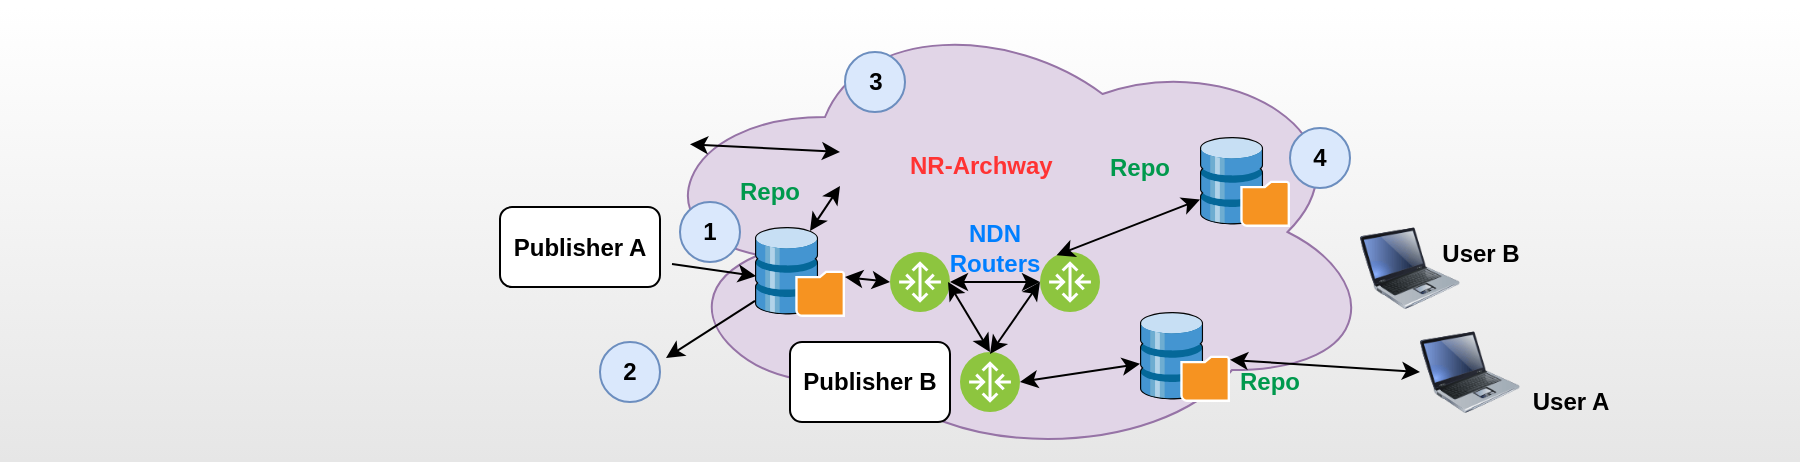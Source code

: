 <mxfile version="16.5.1" type="device" pages="8"><diagram name="overview-1" id="wuCHbOBfxAbqMMm-TOFy"><mxGraphModel dx="885" dy="718" grid="1" gridSize="10" guides="1" tooltips="1" connect="1" arrows="1" fold="1" page="1" pageScale="1" pageWidth="850" pageHeight="1100" math="0" shadow="0"><root><mxCell id="8wDtQpQ7C4RQTVny_PXJ-0"/><mxCell id="8wDtQpQ7C4RQTVny_PXJ-1" parent="8wDtQpQ7C4RQTVny_PXJ-0"/><mxCell id="0larX_IBqJLOFzqN9Bbg-5" value="" style="rounded=0;whiteSpace=wrap;html=1;fillColor=default;gradientColor=#E6E6E6;strokeColor=none;gradientDirection=south;" vertex="1" parent="8wDtQpQ7C4RQTVny_PXJ-1"><mxGeometry x="660" y="103" width="900" height="227" as="geometry"/></mxCell><mxCell id="8wDtQpQ7C4RQTVny_PXJ-62" value="" style="ellipse;shape=cloud;whiteSpace=wrap;html=1;fillColor=#e1d5e7;strokeColor=#9673a6;container=0;" parent="8wDtQpQ7C4RQTVny_PXJ-1" vertex="1"><mxGeometry x="980" y="100" width="370" height="230" as="geometry"/></mxCell><mxCell id="8wDtQpQ7C4RQTVny_PXJ-63" value="&lt;b&gt;Publisher A&lt;br&gt;&lt;/b&gt;" style="rounded=1;whiteSpace=wrap;html=1;container=0;" parent="8wDtQpQ7C4RQTVny_PXJ-1" vertex="1"><mxGeometry x="910" y="202.5" width="80" height="40" as="geometry"/></mxCell><mxCell id="8wDtQpQ7C4RQTVny_PXJ-65" value="&lt;b&gt;1&lt;/b&gt;" style="ellipse;whiteSpace=wrap;html=1;aspect=fixed;rounded=1;strokeColor=#6c8ebf;fillColor=#dae8fc;container=0;" parent="8wDtQpQ7C4RQTVny_PXJ-1" vertex="1"><mxGeometry x="1000" y="200" width="30" height="30" as="geometry"/></mxCell><mxCell id="8wDtQpQ7C4RQTVny_PXJ-66" value="&lt;div&gt;&lt;b&gt;3&lt;/b&gt;&lt;/div&gt;" style="ellipse;whiteSpace=wrap;html=1;aspect=fixed;rounded=1;strokeColor=#6c8ebf;fillColor=#dae8fc;container=0;" parent="8wDtQpQ7C4RQTVny_PXJ-1" vertex="1"><mxGeometry x="1082.5" y="125" width="30" height="30" as="geometry"/></mxCell><mxCell id="8wDtQpQ7C4RQTVny_PXJ-69" value="&lt;b&gt;4&lt;/b&gt;" style="ellipse;whiteSpace=wrap;html=1;aspect=fixed;rounded=1;strokeColor=#6c8ebf;fillColor=#dae8fc;container=0;" parent="8wDtQpQ7C4RQTVny_PXJ-1" vertex="1"><mxGeometry x="1305" y="163" width="30" height="30" as="geometry"/></mxCell><mxCell id="8wDtQpQ7C4RQTVny_PXJ-71" value="&lt;b&gt;Publisher B&lt;br&gt;&lt;/b&gt;" style="rounded=1;whiteSpace=wrap;html=1;container=0;" parent="8wDtQpQ7C4RQTVny_PXJ-1" vertex="1"><mxGeometry x="1055" y="270" width="80" height="40" as="geometry"/></mxCell><mxCell id="8wDtQpQ7C4RQTVny_PXJ-72" value="" style="image;html=1;image=img/lib/clip_art/computers/Laptop_128x128.png;container=0;" parent="8wDtQpQ7C4RQTVny_PXJ-1" vertex="1"><mxGeometry x="1370" y="250" width="50" height="70" as="geometry"/></mxCell><mxCell id="8wDtQpQ7C4RQTVny_PXJ-73" value="" style="image;html=1;image=img/lib/clip_art/computers/Laptop_128x128.png;container=0;" parent="8wDtQpQ7C4RQTVny_PXJ-1" vertex="1"><mxGeometry x="1340" y="198" width="50" height="70" as="geometry"/></mxCell><mxCell id="8wDtQpQ7C4RQTVny_PXJ-74" value="" style="shadow=0;dashed=0;html=1;labelPosition=center;verticalLabelPosition=bottom;verticalAlign=top;align=center;outlineConnect=0;shape=mxgraph.veeam.3d.backup_repository;container=0;" parent="8wDtQpQ7C4RQTVny_PXJ-1" vertex="1"><mxGeometry x="1037.5" y="212.5" width="45" height="45" as="geometry"/></mxCell><mxCell id="8wDtQpQ7C4RQTVny_PXJ-75" value="" style="shadow=0;dashed=0;html=1;labelPosition=center;verticalLabelPosition=bottom;verticalAlign=top;align=center;outlineConnect=0;shape=mxgraph.veeam.3d.backup_repository;container=0;" parent="8wDtQpQ7C4RQTVny_PXJ-1" vertex="1"><mxGeometry x="1230" y="255" width="45" height="45" as="geometry"/></mxCell><mxCell id="8wDtQpQ7C4RQTVny_PXJ-76" value="" style="aspect=fixed;perimeter=ellipsePerimeter;html=1;align=center;shadow=0;dashed=0;fontColor=#4277BB;labelBackgroundColor=#ffffff;fontSize=12;spacingTop=3;image;image=img/lib/ibm/vpc/Router.svg;container=0;" parent="8wDtQpQ7C4RQTVny_PXJ-1" vertex="1"><mxGeometry x="1140" y="275" width="30" height="30" as="geometry"/></mxCell><mxCell id="8wDtQpQ7C4RQTVny_PXJ-77" value="" style="aspect=fixed;perimeter=ellipsePerimeter;html=1;align=center;shadow=0;dashed=0;fontColor=#4277BB;labelBackgroundColor=#ffffff;fontSize=12;spacingTop=3;image;image=img/lib/ibm/vpc/Router.svg;container=0;" parent="8wDtQpQ7C4RQTVny_PXJ-1" vertex="1"><mxGeometry x="1105" y="225" width="30" height="30" as="geometry"/></mxCell><mxCell id="8wDtQpQ7C4RQTVny_PXJ-78" value="" style="aspect=fixed;perimeter=ellipsePerimeter;html=1;align=center;shadow=0;dashed=0;fontColor=#4277BB;labelBackgroundColor=#ffffff;fontSize=12;spacingTop=3;image;image=img/lib/ibm/vpc/Router.svg;container=0;" parent="8wDtQpQ7C4RQTVny_PXJ-1" vertex="1"><mxGeometry x="1180" y="225" width="30" height="30" as="geometry"/></mxCell><mxCell id="8wDtQpQ7C4RQTVny_PXJ-79" value="&lt;font color=&quot;#00994d&quot;&gt;&lt;b&gt;Repo&lt;br&gt;&lt;/b&gt;&lt;/font&gt;" style="text;html=1;strokeColor=none;fillColor=none;align=center;verticalAlign=middle;whiteSpace=wrap;rounded=0;container=0;" parent="8wDtQpQ7C4RQTVny_PXJ-1" vertex="1"><mxGeometry x="1250" y="280" width="90" height="20" as="geometry"/></mxCell><mxCell id="8wDtQpQ7C4RQTVny_PXJ-80" value="&lt;div&gt;&lt;font color=&quot;#00994d&quot;&gt;&lt;b&gt;Repo&lt;/b&gt;&lt;/font&gt;&lt;/div&gt;" style="text;html=1;strokeColor=none;fillColor=none;align=center;verticalAlign=middle;whiteSpace=wrap;rounded=0;container=0;" parent="8wDtQpQ7C4RQTVny_PXJ-1" vertex="1"><mxGeometry x="1000" y="185" width="90" height="20" as="geometry"/></mxCell><mxCell id="8wDtQpQ7C4RQTVny_PXJ-81" value="" style="shadow=0;dashed=0;html=1;labelPosition=center;verticalLabelPosition=bottom;verticalAlign=top;align=center;outlineConnect=0;shape=mxgraph.veeam.3d.backup_repository;container=0;" parent="8wDtQpQ7C4RQTVny_PXJ-1" vertex="1"><mxGeometry x="1260" y="167.5" width="45" height="45" as="geometry"/></mxCell><mxCell id="8wDtQpQ7C4RQTVny_PXJ-82" value="&lt;div&gt;&lt;font color=&quot;#00994d&quot;&gt;&lt;b&gt;Repo&lt;/b&gt;&lt;/font&gt;&lt;/div&gt;" style="text;html=1;strokeColor=none;fillColor=none;align=center;verticalAlign=middle;whiteSpace=wrap;rounded=0;container=0;" parent="8wDtQpQ7C4RQTVny_PXJ-1" vertex="1"><mxGeometry x="1185" y="173" width="90" height="20" as="geometry"/></mxCell><mxCell id="8wDtQpQ7C4RQTVny_PXJ-83" value="" style="endArrow=classic;startArrow=classic;html=1;entryX=0.5;entryY=0;entryDx=0;entryDy=0;" parent="8wDtQpQ7C4RQTVny_PXJ-1" target="8wDtQpQ7C4RQTVny_PXJ-76" edge="1"><mxGeometry x="830" y="80" width="50" height="50" as="geometry"><mxPoint x="1134.0" y="240" as="sourcePoint"/><mxPoint x="1160" y="390" as="targetPoint"/></mxGeometry></mxCell><mxCell id="8wDtQpQ7C4RQTVny_PXJ-84" value="" style="endArrow=classic;startArrow=classic;html=1;entryX=0;entryY=0.5;entryDx=0;entryDy=0;" parent="8wDtQpQ7C4RQTVny_PXJ-1" target="8wDtQpQ7C4RQTVny_PXJ-78" edge="1"><mxGeometry x="830" y="80" width="50" height="50" as="geometry"><mxPoint x="1155" y="276" as="sourcePoint"/><mxPoint x="1158.593" y="283.657" as="targetPoint"/></mxGeometry></mxCell><mxCell id="8wDtQpQ7C4RQTVny_PXJ-85" value="" style="endArrow=classic;startArrow=classic;html=1;entryX=0;entryY=0.5;entryDx=0;entryDy=0;exitX=1;exitY=0.5;exitDx=0;exitDy=0;" parent="8wDtQpQ7C4RQTVny_PXJ-1" source="8wDtQpQ7C4RQTVny_PXJ-77" target="8wDtQpQ7C4RQTVny_PXJ-78" edge="1"><mxGeometry x="830" y="80" width="50" height="50" as="geometry"><mxPoint x="1170" y="230" as="sourcePoint"/><mxPoint x="1220" y="185" as="targetPoint"/></mxGeometry></mxCell><mxCell id="8wDtQpQ7C4RQTVny_PXJ-87" value="" style="endArrow=classic;startArrow=classic;html=1;entryX=0;entryY=0.5;entryDx=0;entryDy=0;" parent="8wDtQpQ7C4RQTVny_PXJ-1" source="8wDtQpQ7C4RQTVny_PXJ-74" target="8wDtQpQ7C4RQTVny_PXJ-77" edge="1"><mxGeometry x="830" y="80" width="50" height="50" as="geometry"><mxPoint x="1110" y="440" as="sourcePoint"/><mxPoint x="1160" y="390" as="targetPoint"/></mxGeometry></mxCell><mxCell id="8wDtQpQ7C4RQTVny_PXJ-88" value="" style="endArrow=classic;startArrow=classic;html=1;entryX=1;entryY=0.5;entryDx=0;entryDy=0;" parent="8wDtQpQ7C4RQTVny_PXJ-1" source="8wDtQpQ7C4RQTVny_PXJ-75" target="8wDtQpQ7C4RQTVny_PXJ-76" edge="1"><mxGeometry x="830" y="80" width="50" height="50" as="geometry"><mxPoint x="1090" y="253.947" as="sourcePoint"/><mxPoint x="1115" y="250" as="targetPoint"/></mxGeometry></mxCell><mxCell id="8wDtQpQ7C4RQTVny_PXJ-89" value="" style="endArrow=classic;startArrow=classic;html=1;exitX=0.25;exitY=0;exitDx=0;exitDy=0;" parent="8wDtQpQ7C4RQTVny_PXJ-1" source="8wDtQpQ7C4RQTVny_PXJ-78" target="8wDtQpQ7C4RQTVny_PXJ-81" edge="1"><mxGeometry x="830" y="80" width="50" height="50" as="geometry"><mxPoint x="1230" y="294.828" as="sourcePoint"/><mxPoint x="1180" y="300" as="targetPoint"/></mxGeometry></mxCell><mxCell id="8wDtQpQ7C4RQTVny_PXJ-90" value="&lt;b&gt;User A&lt;br&gt;&lt;/b&gt;" style="text;html=1;align=center;verticalAlign=middle;resizable=0;points=[];autosize=1;container=0;" parent="8wDtQpQ7C4RQTVny_PXJ-1" vertex="1"><mxGeometry x="1420" y="290" width="50" height="20" as="geometry"/></mxCell><mxCell id="8wDtQpQ7C4RQTVny_PXJ-91" value="" style="endArrow=classic;startArrow=classic;html=1;exitX=0;exitY=0.5;exitDx=0;exitDy=0;" parent="8wDtQpQ7C4RQTVny_PXJ-1" source="8wDtQpQ7C4RQTVny_PXJ-72" target="8wDtQpQ7C4RQTVny_PXJ-75" edge="1"><mxGeometry x="830" y="80" width="50" height="50" as="geometry"><mxPoint x="1110" y="440" as="sourcePoint"/><mxPoint x="1160" y="390" as="targetPoint"/></mxGeometry></mxCell><mxCell id="8wDtQpQ7C4RQTVny_PXJ-92" value="" style="endArrow=classic;html=1;" parent="8wDtQpQ7C4RQTVny_PXJ-1" source="8wDtQpQ7C4RQTVny_PXJ-74" edge="1"><mxGeometry x="830" y="80" width="50" height="50" as="geometry"><mxPoint x="1110" y="440" as="sourcePoint"/><mxPoint x="993" y="278" as="targetPoint"/></mxGeometry></mxCell><mxCell id="8wDtQpQ7C4RQTVny_PXJ-93" value="" style="endArrow=classic;html=1;" parent="8wDtQpQ7C4RQTVny_PXJ-1" edge="1"><mxGeometry x="830" y="80" width="50" height="50" as="geometry"><mxPoint x="996" y="231" as="sourcePoint"/><mxPoint x="1038" y="237" as="targetPoint"/></mxGeometry></mxCell><mxCell id="8wDtQpQ7C4RQTVny_PXJ-94" value="&lt;div&gt;&lt;font color=&quot;#007FFF&quot;&gt;&lt;b&gt;NDN&lt;/b&gt;&lt;/font&gt;&lt;/div&gt;&lt;div&gt;&lt;font color=&quot;#007FFF&quot;&gt;&lt;b&gt; Routers&lt;/b&gt;&lt;/font&gt;&lt;/div&gt;" style="text;html=1;align=center;verticalAlign=middle;resizable=0;points=[];autosize=1;container=0;" parent="8wDtQpQ7C4RQTVny_PXJ-1" vertex="1"><mxGeometry x="1127" y="207.5" width="60" height="30" as="geometry"/></mxCell><mxCell id="8wDtQpQ7C4RQTVny_PXJ-95" value="&lt;b&gt;User B&lt;br&gt;&lt;/b&gt;" style="text;html=1;align=center;verticalAlign=middle;resizable=0;points=[];autosize=1;container=0;" parent="8wDtQpQ7C4RQTVny_PXJ-1" vertex="1"><mxGeometry x="1375" y="215.5" width="50" height="20" as="geometry"/></mxCell><mxCell id="8wDtQpQ7C4RQTVny_PXJ-96" value="" style="shape=image;html=1;verticalAlign=top;verticalLabelPosition=bottom;labelBackgroundColor=#ffffff;imageAspect=0;aspect=fixed;image=https://cdn4.iconfinder.com/data/icons/cryptocoins/227/ARCH-alt-128.png;container=0;" parent="8wDtQpQ7C4RQTVny_PXJ-1" vertex="1"><mxGeometry x="1072.5" y="153" width="40" height="40" as="geometry"/></mxCell><mxCell id="8wDtQpQ7C4RQTVny_PXJ-99" value="" style="endArrow=classic;startArrow=classic;html=1;" parent="8wDtQpQ7C4RQTVny_PXJ-1" target="8wDtQpQ7C4RQTVny_PXJ-100" edge="1"><mxGeometry x="830" y="80" width="50" height="50" as="geometry"><mxPoint x="1080" y="175" as="sourcePoint"/><mxPoint x="750" y="390" as="targetPoint"/></mxGeometry></mxCell><mxCell id="8wDtQpQ7C4RQTVny_PXJ-100" value="" style="shape=image;html=1;verticalAlign=top;verticalLabelPosition=bottom;labelBackgroundColor=#ffffff;imageAspect=0;aspect=fixed;image=https://cdn4.iconfinder.com/data/icons/aquablend-PNG/General/Drive-File-Server.png;container=0;" parent="8wDtQpQ7C4RQTVny_PXJ-1" vertex="1"><mxGeometry x="960" y="147.5" width="45" height="45" as="geometry"/></mxCell><mxCell id="8wDtQpQ7C4RQTVny_PXJ-102" value="&lt;font color=&quot;#FF3333&quot;&gt;&lt;b&gt;NR-Archway&lt;br&gt;&lt;/b&gt;&lt;/font&gt;" style="text;whiteSpace=wrap;html=1;container=0;" parent="8wDtQpQ7C4RQTVny_PXJ-1" vertex="1"><mxGeometry x="1112.5" y="168" width="100" height="30" as="geometry"/></mxCell><mxCell id="8wDtQpQ7C4RQTVny_PXJ-103" value="" style="endArrow=classic;startArrow=classic;html=1;entryX=1;entryY=0.25;entryDx=0;entryDy=0;" parent="8wDtQpQ7C4RQTVny_PXJ-1" edge="1"><mxGeometry x="830" y="80" width="50" height="50" as="geometry"><mxPoint x="1065" y="214.5" as="sourcePoint"/><mxPoint x="1080" y="192" as="targetPoint"/></mxGeometry></mxCell><mxCell id="8wDtQpQ7C4RQTVny_PXJ-104" value="&lt;b&gt;2&lt;/b&gt;" style="ellipse;whiteSpace=wrap;html=1;aspect=fixed;rounded=1;strokeColor=#6c8ebf;fillColor=#dae8fc;container=0;" parent="8wDtQpQ7C4RQTVny_PXJ-1" vertex="1"><mxGeometry x="960.001" y="270" width="30" height="30" as="geometry"/></mxCell></root></mxGraphModel></diagram><diagram name="overview-2" id="UziH-dPD2NaxpLl2RL4l"><mxGraphModel dx="1702" dy="1382" grid="1" gridSize="10" guides="1" tooltips="1" connect="1" arrows="1" fold="1" page="1" pageScale="1" pageWidth="850" pageHeight="1100" math="0" shadow="0"><root><mxCell id="JPNQ9b33DDK9a--5KmjD-0"/><mxCell id="JPNQ9b33DDK9a--5KmjD-1" parent="JPNQ9b33DDK9a--5KmjD-0"/><mxCell id="_MCioy4sFwW1ksPvFX6W-0" value="" style="rounded=1;whiteSpace=wrap;html=1;" parent="JPNQ9b33DDK9a--5KmjD-1" vertex="1"><mxGeometry x="490" y="171.44" width="620" height="510" as="geometry"/></mxCell><mxCell id="2zrl5C6sfKsR80bp4K0N-21" value="" style="rounded=0;whiteSpace=wrap;html=1;" parent="JPNQ9b33DDK9a--5KmjD-1" vertex="1"><mxGeometry x="831.25" y="195.19" width="190" height="80" as="geometry"/></mxCell><mxCell id="2zrl5C6sfKsR80bp4K0N-22" value="" style="html=1;verticalLabelPosition=bottom;align=center;labelBackgroundColor=#ffffff;verticalAlign=top;strokeWidth=2;strokeColor=#0080F0;shadow=0;dashed=0;shape=mxgraph.ios7.icons.box;" parent="JPNQ9b33DDK9a--5KmjD-1" vertex="1"><mxGeometry x="846.25" y="210.1" width="42.5" height="37.5" as="geometry"/></mxCell><mxCell id="2zrl5C6sfKsR80bp4K0N-23" value="" style="aspect=fixed;perimeter=ellipsePerimeter;html=1;align=center;shadow=0;dashed=0;spacingTop=3;image;image=img/lib/active_directory/database_partition_2.svg;fontColor=#000000;" parent="JPNQ9b33DDK9a--5KmjD-1" vertex="1"><mxGeometry x="900.91" y="212.69" width="50.68" height="37.5" as="geometry"/></mxCell><mxCell id="2zrl5C6sfKsR80bp4K0N-24" value="" style="shape=image;html=1;verticalAlign=top;verticalLabelPosition=bottom;labelBackgroundColor=#ffffff;imageAspect=0;aspect=fixed;image=https://cdn2.iconfinder.com/data/icons/date-and-time-fill-outline/64/Stopwatch_time_timer_clock-128.png" parent="JPNQ9b33DDK9a--5KmjD-1" vertex="1"><mxGeometry x="965" y="211.44" width="40" height="40" as="geometry"/></mxCell><mxCell id="2zrl5C6sfKsR80bp4K0N-26" value="&lt;b&gt;&lt;font color=&quot;#000000&quot; style=&quot;font-size: 10px&quot;&gt;Global View&lt;/font&gt;&lt;/b&gt;" style="text;html=1;strokeColor=none;fillColor=none;align=center;verticalAlign=middle;whiteSpace=wrap;rounded=0;fontSize=12;fontColor=#009900;" parent="JPNQ9b33DDK9a--5KmjD-1" vertex="1"><mxGeometry x="840.91" y="250.19" width="60" height="15" as="geometry"/></mxCell><mxCell id="2zrl5C6sfKsR80bp4K0N-27" value="&lt;b&gt;&lt;font color=&quot;#000000&quot; style=&quot;font-size: 10px&quot;&gt;Storage&lt;/font&gt;&lt;/b&gt;" style="text;html=1;strokeColor=none;fillColor=none;align=center;verticalAlign=middle;whiteSpace=wrap;rounded=0;fontSize=12;fontColor=#009900;" parent="JPNQ9b33DDK9a--5KmjD-1" vertex="1"><mxGeometry x="902.87" y="247.6" width="46.75" height="10.19" as="geometry"/></mxCell><mxCell id="2zrl5C6sfKsR80bp4K0N-28" value="&lt;b&gt;&lt;font color=&quot;#000000&quot; style=&quot;font-size: 10px&quot;&gt;Heartbeats&lt;/font&gt;&lt;/b&gt;" style="text;html=1;strokeColor=none;fillColor=none;align=center;verticalAlign=middle;whiteSpace=wrap;rounded=0;fontSize=12;fontColor=#009900;" parent="JPNQ9b33DDK9a--5KmjD-1" vertex="1"><mxGeometry x="955" y="250.19" width="60" height="15" as="geometry"/></mxCell><mxCell id="2zrl5C6sfKsR80bp4K0N-29" value="" style="rounded=0;whiteSpace=wrap;html=1;" parent="JPNQ9b33DDK9a--5KmjD-1" vertex="1"><mxGeometry x="884.5" y="585" width="190" height="80" as="geometry"/></mxCell><mxCell id="2zrl5C6sfKsR80bp4K0N-30" value="" style="html=1;verticalLabelPosition=bottom;align=center;labelBackgroundColor=#ffffff;verticalAlign=top;strokeWidth=2;strokeColor=#0080F0;shadow=0;dashed=0;shape=mxgraph.ios7.icons.box;" parent="JPNQ9b33DDK9a--5KmjD-1" vertex="1"><mxGeometry x="900.5" y="601.25" width="42.5" height="37.5" as="geometry"/></mxCell><mxCell id="2zrl5C6sfKsR80bp4K0N-31" value="" style="aspect=fixed;perimeter=ellipsePerimeter;html=1;align=center;shadow=0;dashed=0;spacingTop=3;image;image=img/lib/active_directory/database_partition_2.svg;fontColor=#000000;" parent="JPNQ9b33DDK9a--5KmjD-1" vertex="1"><mxGeometry x="951.41" y="602.5" width="50.68" height="37.5" as="geometry"/></mxCell><mxCell id="2zrl5C6sfKsR80bp4K0N-32" value="" style="shape=image;html=1;verticalAlign=top;verticalLabelPosition=bottom;labelBackgroundColor=#ffffff;imageAspect=0;aspect=fixed;image=https://cdn2.iconfinder.com/data/icons/date-and-time-fill-outline/64/Stopwatch_time_timer_clock-128.png" parent="JPNQ9b33DDK9a--5KmjD-1" vertex="1"><mxGeometry x="1015.5" y="601.25" width="40" height="40" as="geometry"/></mxCell><mxCell id="2zrl5C6sfKsR80bp4K0N-34" value="&lt;b&gt;&lt;font color=&quot;#000000&quot; style=&quot;font-size: 10px&quot;&gt;Global View&lt;/font&gt;&lt;/b&gt;" style="text;html=1;strokeColor=none;fillColor=none;align=center;verticalAlign=middle;whiteSpace=wrap;rounded=0;fontSize=12;fontColor=#009900;" parent="JPNQ9b33DDK9a--5KmjD-1" vertex="1"><mxGeometry x="891.41" y="640" width="60" height="15" as="geometry"/></mxCell><mxCell id="2zrl5C6sfKsR80bp4K0N-35" value="&lt;b&gt;&lt;font color=&quot;#000000&quot; style=&quot;font-size: 10px&quot;&gt;Storage&lt;/font&gt;&lt;/b&gt;" style="text;html=1;strokeColor=none;fillColor=none;align=center;verticalAlign=middle;whiteSpace=wrap;rounded=0;fontSize=12;fontColor=#009900;" parent="JPNQ9b33DDK9a--5KmjD-1" vertex="1"><mxGeometry x="946.75" y="638.75" width="60" height="15" as="geometry"/></mxCell><mxCell id="2zrl5C6sfKsR80bp4K0N-36" value="&lt;b&gt;&lt;font color=&quot;#000000&quot; style=&quot;font-size: 10px&quot;&gt;Heartbeats&lt;/font&gt;&lt;/b&gt;" style="text;html=1;strokeColor=none;fillColor=none;align=center;verticalAlign=middle;whiteSpace=wrap;rounded=0;fontSize=12;fontColor=#009900;" parent="JPNQ9b33DDK9a--5KmjD-1" vertex="1"><mxGeometry x="1005.5" y="640" width="60" height="15" as="geometry"/></mxCell><mxCell id="2zrl5C6sfKsR80bp4K0N-37" value="&lt;b&gt;FIU Repo&lt;/b&gt;" style="text;html=1;strokeColor=none;fillColor=none;align=center;verticalAlign=middle;whiteSpace=wrap;rounded=0;fontSize=12;fontColor=#009900;" parent="JPNQ9b33DDK9a--5KmjD-1" vertex="1"><mxGeometry x="896.25" y="195.19" width="60" height="20" as="geometry"/></mxCell><mxCell id="2zrl5C6sfKsR80bp4K0N-38" value="&lt;b&gt;TTU Repo&lt;/b&gt;" style="text;html=1;strokeColor=none;fillColor=none;align=center;verticalAlign=middle;whiteSpace=wrap;rounded=0;fontSize=12;fontColor=#009900;" parent="JPNQ9b33DDK9a--5KmjD-1" vertex="1"><mxGeometry x="940.75" y="587.5" width="77.5" height="15" as="geometry"/></mxCell><mxCell id="2zrl5C6sfKsR80bp4K0N-42" value="" style="endArrow=classic;startArrow=classic;html=1;rounded=0;fontSize=12;fontColor=#009900;strokeColor=#000000;strokeWidth=4;exitX=0.5;exitY=1;exitDx=0;exitDy=0;exitPerimeter=0;entryX=0.145;entryY=0.145;entryDx=0;entryDy=0;entryPerimeter=0;" parent="JPNQ9b33DDK9a--5KmjD-1" source="bfm0VcZ9VwtoY1qC639e-1" target="bfm0VcZ9VwtoY1qC639e-2" edge="1"><mxGeometry width="50" height="50" relative="1" as="geometry"><mxPoint x="931.255" y="375.19" as="sourcePoint"/><mxPoint x="1000" y="458.94" as="targetPoint"/></mxGeometry></mxCell><mxCell id="2zrl5C6sfKsR80bp4K0N-43" value="" style="endArrow=classic;startArrow=classic;html=1;rounded=0;fontSize=12;fontColor=#009900;strokeColor=#000000;strokeWidth=4;exitX=0.855;exitY=0.145;exitDx=0;exitDy=0;exitPerimeter=0;entryX=0.145;entryY=0.145;entryDx=0;entryDy=0;entryPerimeter=0;" parent="JPNQ9b33DDK9a--5KmjD-1" source="bfm0VcZ9VwtoY1qC639e-0" target="bfm0VcZ9VwtoY1qC639e-2" edge="1"><mxGeometry width="50" height="50" relative="1" as="geometry"><mxPoint x="880" y="488.94" as="sourcePoint"/><mxPoint x="960" y="498.94" as="targetPoint"/></mxGeometry></mxCell><mxCell id="2zrl5C6sfKsR80bp4K0N-44" value="" style="endArrow=classic;startArrow=classic;html=1;rounded=0;fontSize=12;fontColor=#009900;strokeColor=#000000;strokeWidth=4;exitX=0.5;exitY=1;exitDx=0;exitDy=0;exitPerimeter=0;entryX=0.855;entryY=0.145;entryDx=0;entryDy=0;entryPerimeter=0;" parent="JPNQ9b33DDK9a--5KmjD-1" source="bfm0VcZ9VwtoY1qC639e-1" target="bfm0VcZ9VwtoY1qC639e-0" edge="1"><mxGeometry width="50" height="50" relative="1" as="geometry"><mxPoint x="931.805" y="378.42" as="sourcePoint"/><mxPoint x="860" y="438.94" as="targetPoint"/></mxGeometry></mxCell><mxCell id="2zrl5C6sfKsR80bp4K0N-45" value="&lt;b&gt;&lt;font color=&quot;#000000&quot; style=&quot;font-size: 14px&quot;&gt;Sync Updates&lt;/font&gt;&lt;/b&gt;" style="text;html=1;strokeColor=none;fillColor=none;align=center;verticalAlign=middle;whiteSpace=wrap;rounded=0;fontSize=12;fontColor=#009900;" parent="JPNQ9b33DDK9a--5KmjD-1" vertex="1"><mxGeometry x="884.5" y="451.25" width="77.5" height="30" as="geometry"/></mxCell><mxCell id="bfm0VcZ9VwtoY1qC639e-0" value="" style="outlineConnect=0;dashed=0;verticalLabelPosition=bottom;verticalAlign=top;align=center;html=1;shape=mxgraph.aws3.router;fillColor=#F58536;gradientColor=none;fontSize=14;" parent="JPNQ9b33DDK9a--5KmjD-1" vertex="1"><mxGeometry x="811.75" y="490.69" width="52" height="52.87" as="geometry"/></mxCell><mxCell id="bfm0VcZ9VwtoY1qC639e-1" value="" style="outlineConnect=0;dashed=0;verticalLabelPosition=bottom;verticalAlign=top;align=center;html=1;shape=mxgraph.aws3.router;fillColor=#F58536;gradientColor=none;fontSize=14;" parent="JPNQ9b33DDK9a--5KmjD-1" vertex="1"><mxGeometry x="901" y="328.94" width="52" height="52.87" as="geometry"/></mxCell><mxCell id="bfm0VcZ9VwtoY1qC639e-2" value="" style="outlineConnect=0;dashed=0;verticalLabelPosition=bottom;verticalAlign=top;align=center;html=1;shape=mxgraph.aws3.router;fillColor=#F58536;gradientColor=none;fontSize=14;" parent="JPNQ9b33DDK9a--5KmjD-1" vertex="1"><mxGeometry x="974.01" y="491.26" width="52" height="52.87" as="geometry"/></mxCell><mxCell id="bfm0VcZ9VwtoY1qC639e-4" value="" style="endArrow=classic;startArrow=classic;html=1;rounded=0;fontSize=12;fontColor=#009900;strokeColor=#0000CC;strokeWidth=4;exitX=0.5;exitY=1;exitDx=0;exitDy=0;entryX=0.5;entryY=0;entryDx=0;entryDy=0;entryPerimeter=0;" parent="JPNQ9b33DDK9a--5KmjD-1" source="2zrl5C6sfKsR80bp4K0N-21" target="bfm0VcZ9VwtoY1qC639e-1" edge="1"><mxGeometry width="50" height="50" relative="1" as="geometry"><mxPoint x="1016.38" y="330.68" as="sourcePoint"/><mxPoint x="897.75" y="330.0" as="targetPoint"/></mxGeometry></mxCell><mxCell id="bfm0VcZ9VwtoY1qC639e-5" value="" style="endArrow=classic;startArrow=classic;html=1;rounded=0;fontSize=12;fontColor=#009900;strokeColor=#0000CC;strokeWidth=4;exitX=0.5;exitY=1;exitDx=0;exitDy=0;exitPerimeter=0;entryX=0.75;entryY=0;entryDx=0;entryDy=0;" parent="JPNQ9b33DDK9a--5KmjD-1" source="bfm0VcZ9VwtoY1qC639e-2" target="2zrl5C6sfKsR80bp4K0N-38" edge="1"><mxGeometry width="50" height="50" relative="1" as="geometry"><mxPoint x="1042.5" y="569.62" as="sourcePoint"/><mxPoint x="1002" y="580" as="targetPoint"/></mxGeometry></mxCell><mxCell id="bfm0VcZ9VwtoY1qC639e-10" value="&lt;div&gt;&lt;b&gt;&lt;font style=&quot;font-size: 20px&quot;&gt;Data&lt;/font&gt;&lt;/b&gt;&lt;/div&gt;&lt;div&gt;&lt;b&gt;&lt;font style=&quot;font-size: 20px&quot;&gt;Publisher&lt;/font&gt;&lt;/b&gt;&lt;/div&gt;" style="rounded=1;whiteSpace=wrap;html=1;container=0;" parent="JPNQ9b33DDK9a--5KmjD-1" vertex="1"><mxGeometry x="160" y="364.38" width="140" height="58.75" as="geometry"/></mxCell><mxCell id="bfm0VcZ9VwtoY1qC639e-14" value="&lt;font size=&quot;1&quot; color=&quot;#000000&quot;&gt;&lt;b style=&quot;font-size: 14px&quot;&gt;Generate &lt;br&gt;Updates&lt;/b&gt;&lt;/font&gt;" style="text;html=1;strokeColor=none;fillColor=none;align=center;verticalAlign=middle;whiteSpace=wrap;rounded=0;fontSize=12;fontColor=#009900;" parent="JPNQ9b33DDK9a--5KmjD-1" vertex="1"><mxGeometry x="736.25" y="433.75" width="130" height="25" as="geometry"/></mxCell><mxCell id="bfm0VcZ9VwtoY1qC639e-15" value="&lt;b&gt;&lt;font style=&quot;font-size: 16px&quot;&gt;4&lt;/font&gt;&lt;/b&gt;" style="ellipse;whiteSpace=wrap;html=1;aspect=fixed;rounded=1;strokeColor=#6c8ebf;fillColor=#dae8fc;container=0;" parent="JPNQ9b33DDK9a--5KmjD-1" vertex="1"><mxGeometry x="906.75" y="408.94" width="35" height="35" as="geometry"/></mxCell><mxCell id="bfm0VcZ9VwtoY1qC639e-16" value="&lt;span style=&quot;font-size: 16px&quot;&gt;&lt;b&gt;5&lt;/b&gt;&lt;/span&gt;" style="ellipse;whiteSpace=wrap;html=1;aspect=fixed;rounded=1;strokeColor=#6c8ebf;fillColor=#dae8fc;container=0;" parent="JPNQ9b33DDK9a--5KmjD-1" vertex="1"><mxGeometry x="945.5" y="545.81" width="35" height="35" as="geometry"/></mxCell><mxCell id="bfm0VcZ9VwtoY1qC639e-17" value="&lt;font color=&quot;#000000&quot;&gt;&lt;span style=&quot;font-size: 14px&quot;&gt;&lt;b&gt;Receive&lt;/b&gt;&lt;/span&gt;&lt;b style=&quot;font-size: 14px&quot;&gt; &lt;br&gt;Updates&lt;/b&gt;&lt;/font&gt;" style="text;html=1;strokeColor=none;fillColor=none;align=center;verticalAlign=middle;whiteSpace=wrap;rounded=0;fontSize=12;fontColor=#009900;" parent="JPNQ9b33DDK9a--5KmjD-1" vertex="1"><mxGeometry x="980" y="551.69" width="130" height="25" as="geometry"/></mxCell><mxCell id="bfm0VcZ9VwtoY1qC639e-19" value="&lt;span style=&quot;font-size: 16px&quot;&gt;&lt;b&gt;6&lt;/b&gt;&lt;/span&gt;" style="ellipse;whiteSpace=wrap;html=1;aspect=fixed;rounded=1;strokeColor=#6c8ebf;fillColor=#dae8fc;container=0;" parent="JPNQ9b33DDK9a--5KmjD-1" vertex="1"><mxGeometry x="840.91" y="589.47" width="35" height="35" as="geometry"/></mxCell><mxCell id="bfm0VcZ9VwtoY1qC639e-21" value="&lt;font color=&quot;#000000&quot; size=&quot;1&quot;&gt;&lt;b style=&quot;font-size: 14px&quot;&gt;Update Global View + Replicate File&lt;/b&gt;&lt;/font&gt;" style="text;html=1;strokeColor=none;fillColor=none;align=center;verticalAlign=middle;whiteSpace=wrap;rounded=0;fontSize=12;fontColor=#009900;" parent="JPNQ9b33DDK9a--5KmjD-1" vertex="1"><mxGeometry x="740" y="624.47" width="142.5" height="46.06" as="geometry"/></mxCell><mxCell id="bfm0VcZ9VwtoY1qC639e-24" value="&lt;font color=&quot;#000000&quot; size=&quot;1&quot;&gt;&lt;b style=&quot;font-size: 14px&quot;&gt;Periodically Generate Heartbeat Updates&lt;/b&gt;&lt;/font&gt;" style="text;html=1;strokeColor=none;fillColor=none;align=center;verticalAlign=middle;whiteSpace=wrap;rounded=0;fontSize=12;fontColor=#009900;" parent="JPNQ9b33DDK9a--5KmjD-1" vertex="1"><mxGeometry x="933.13" y="280" width="137.75" height="50" as="geometry"/></mxCell><mxCell id="bfm0VcZ9VwtoY1qC639e-28" value="&lt;b&gt;&lt;font style=&quot;font-size: 16px&quot;&gt;1&lt;/font&gt;&lt;/b&gt;" style="ellipse;whiteSpace=wrap;html=1;aspect=fixed;rounded=1;strokeColor=#6c8ebf;fillColor=#dae8fc;container=0;" parent="JPNQ9b33DDK9a--5KmjD-1" vertex="1"><mxGeometry x="325" y="347.75" width="35" height="35" as="geometry"/></mxCell><mxCell id="bfm0VcZ9VwtoY1qC639e-29" value="&lt;font color=&quot;#000000&quot; size=&quot;1&quot;&gt;&lt;b style=&quot;font-size: 14px&quot;&gt;Publish File&lt;br&gt;(Anycast)&lt;br&gt;&lt;/b&gt;&lt;/font&gt;" style="text;html=1;strokeColor=none;fillColor=none;align=center;verticalAlign=middle;whiteSpace=wrap;rounded=0;fontSize=12;fontColor=#009900;" parent="JPNQ9b33DDK9a--5KmjD-1" vertex="1"><mxGeometry x="290" y="398.06" width="105" height="41.44" as="geometry"/></mxCell><mxCell id="bfm0VcZ9VwtoY1qC639e-30" value="&lt;font color=&quot;#000000&quot; size=&quot;1&quot;&gt;&lt;b style=&quot;font-size: 14px&quot;&gt;Access Control&lt;br&gt;&lt;/b&gt;&lt;/font&gt;" style="text;html=1;strokeColor=none;fillColor=none;align=center;verticalAlign=middle;whiteSpace=wrap;rounded=0;fontSize=12;fontColor=#009900;" parent="JPNQ9b33DDK9a--5KmjD-1" vertex="1"><mxGeometry x="377.5" y="443.94" width="105" height="24.13" as="geometry"/></mxCell><mxCell id="bfm0VcZ9VwtoY1qC639e-31" value="" style="verticalLabelPosition=bottom;sketch=0;aspect=fixed;html=1;verticalAlign=top;strokeColor=none;align=center;outlineConnect=0;shape=mxgraph.citrix.laptop_2;fontFamily=Helvetica;fontSize=14;" parent="JPNQ9b33DDK9a--5KmjD-1" vertex="1"><mxGeometry x="1240.0" y="585.81" width="107.28" height="80" as="geometry"/></mxCell><mxCell id="bfm0VcZ9VwtoY1qC639e-32" value="&lt;font color=&quot;#000000&quot; size=&quot;1&quot;&gt;&lt;b style=&quot;font-size: 19px&quot;&gt;User A&lt;br&gt;&lt;/b&gt;&lt;/font&gt;" style="text;html=1;strokeColor=none;fillColor=none;align=center;verticalAlign=middle;whiteSpace=wrap;rounded=0;fontSize=12;fontColor=#009900;" parent="JPNQ9b33DDK9a--5KmjD-1" vertex="1"><mxGeometry x="1272" y="670.53" width="80" height="26.25" as="geometry"/></mxCell><mxCell id="bfm0VcZ9VwtoY1qC639e-33" value="" style="verticalLabelPosition=bottom;sketch=0;aspect=fixed;html=1;verticalAlign=top;strokeColor=none;align=center;outlineConnect=0;shape=mxgraph.citrix.laptop_2;fontFamily=Helvetica;fontSize=14;" parent="JPNQ9b33DDK9a--5KmjD-1" vertex="1"><mxGeometry x="1240" y="195.19" width="107.28" height="80" as="geometry"/></mxCell><mxCell id="bfm0VcZ9VwtoY1qC639e-34" value="&lt;font color=&quot;#000000&quot; size=&quot;1&quot;&gt;&lt;b style=&quot;font-size: 19px&quot;&gt;User B&lt;br&gt;&lt;/b&gt;&lt;/font&gt;" style="text;html=1;strokeColor=none;fillColor=none;align=center;verticalAlign=middle;whiteSpace=wrap;rounded=0;fontSize=12;fontColor=#009900;" parent="JPNQ9b33DDK9a--5KmjD-1" vertex="1"><mxGeometry x="1273" y="280.0" width="80" height="26.25" as="geometry"/></mxCell><mxCell id="bfm0VcZ9VwtoY1qC639e-35" value="" style="endArrow=classic;startArrow=none;html=1;rounded=0;fontSize=12;fontColor=#009900;strokeColor=#000000;strokeWidth=6;entryX=1;entryY=0.5;entryDx=0;entryDy=0;startFill=1;" parent="JPNQ9b33DDK9a--5KmjD-1" source="3xW-HrMXZUpdOJsHNtLM-6" target="2zrl5C6sfKsR80bp4K0N-29" edge="1"><mxGeometry width="50" height="50" relative="1" as="geometry"><mxPoint x="1298.47" y="594.091" as="sourcePoint"/><mxPoint x="1200" y="602.69" as="targetPoint"/></mxGeometry></mxCell><mxCell id="bfm0VcZ9VwtoY1qC639e-36" value="" style="endArrow=classic;startArrow=classic;html=1;rounded=0;fontSize=12;fontColor=#009900;strokeColor=#000000;strokeWidth=6;entryX=1;entryY=0.5;entryDx=0;entryDy=0;startFill=1;" parent="JPNQ9b33DDK9a--5KmjD-1" source="bfm0VcZ9VwtoY1qC639e-33" target="2zrl5C6sfKsR80bp4K0N-21" edge="1"><mxGeometry width="50" height="50" relative="1" as="geometry"><mxPoint x="1410" y="381.806" as="sourcePoint"/><mxPoint x="1220" y="339.89" as="targetPoint"/></mxGeometry></mxCell><mxCell id="bfm0VcZ9VwtoY1qC639e-40" value="&lt;font color=&quot;#000000&quot; size=&quot;1&quot;&gt;&lt;b style=&quot;font-size: 14px&quot;&gt;Access Control&lt;br&gt;&lt;/b&gt;&lt;/font&gt;" style="text;html=1;strokeColor=none;fillColor=none;align=center;verticalAlign=middle;whiteSpace=wrap;rounded=0;fontSize=12;fontColor=#009900;" parent="JPNQ9b33DDK9a--5KmjD-1" vertex="1"><mxGeometry x="1126.36" y="280" width="105" height="21.09" as="geometry"/></mxCell><mxCell id="bfm0VcZ9VwtoY1qC639e-42" value="&lt;b&gt;&lt;font style=&quot;font-size: 16px&quot;&gt;7&lt;/font&gt;&lt;/b&gt;" style="ellipse;whiteSpace=wrap;html=1;aspect=fixed;rounded=1;strokeColor=#6c8ebf;fillColor=#dae8fc;container=0;" parent="JPNQ9b33DDK9a--5KmjD-1" vertex="1"><mxGeometry x="1201.36" y="572.69" width="35" height="35" as="geometry"/></mxCell><mxCell id="bfm0VcZ9VwtoY1qC639e-44" value="&lt;font color=&quot;#000000&quot; size=&quot;1&quot;&gt;&lt;b style=&quot;font-size: 14px&quot;&gt;Request File&lt;br&gt;(Anycast)&lt;br&gt;&lt;/b&gt;&lt;/font&gt;" style="text;html=1;strokeColor=none;fillColor=none;align=center;verticalAlign=middle;whiteSpace=wrap;rounded=0;fontSize=12;fontColor=#009900;" parent="JPNQ9b33DDK9a--5KmjD-1" vertex="1"><mxGeometry x="1180" y="601.06" width="105" height="148.94" as="geometry"/></mxCell><mxCell id="3xW-HrMXZUpdOJsHNtLM-3" value="" style="image;html=1;image=img/lib/clip_art/networking/Firewall_02_128x128.png" parent="JPNQ9b33DDK9a--5KmjD-1" vertex="1"><mxGeometry x="390" y="353.75" width="80" height="80" as="geometry"/></mxCell><mxCell id="3xW-HrMXZUpdOJsHNtLM-4" value="" style="endArrow=none;startArrow=none;html=1;rounded=0;fontSize=12;fontColor=#009900;strokeColor=#000000;strokeWidth=6;exitX=1;exitY=0.5;exitDx=0;exitDy=0;entryX=0;entryY=0.5;entryDx=0;entryDy=0;startFill=0;" parent="JPNQ9b33DDK9a--5KmjD-1" source="bfm0VcZ9VwtoY1qC639e-10" target="3xW-HrMXZUpdOJsHNtLM-3" edge="1"><mxGeometry width="50" height="50" relative="1" as="geometry"><mxPoint x="290" y="393.75" as="sourcePoint"/><mxPoint x="520" y="393.75" as="targetPoint"/></mxGeometry></mxCell><mxCell id="3xW-HrMXZUpdOJsHNtLM-5" value="" style="image;html=1;image=img/lib/clip_art/networking/Firewall_02_128x128.png" parent="JPNQ9b33DDK9a--5KmjD-1" vertex="1"><mxGeometry x="1120.0" y="195.19" width="80" height="80" as="geometry"/></mxCell><mxCell id="3xW-HrMXZUpdOJsHNtLM-6" value="" style="image;html=1;image=img/lib/clip_art/networking/Firewall_02_128x128.png" parent="JPNQ9b33DDK9a--5KmjD-1" vertex="1"><mxGeometry x="1120" y="585.81" width="80" height="80" as="geometry"/></mxCell><mxCell id="3xW-HrMXZUpdOJsHNtLM-7" value="" style="endArrow=none;startArrow=classic;html=1;rounded=0;fontSize=12;fontColor=#009900;strokeColor=#000000;strokeWidth=6;entryX=1;entryY=0.5;entryDx=0;entryDy=0;startFill=1;" parent="JPNQ9b33DDK9a--5KmjD-1" source="bfm0VcZ9VwtoY1qC639e-31" target="3xW-HrMXZUpdOJsHNtLM-6" edge="1"><mxGeometry width="50" height="50" relative="1" as="geometry"><mxPoint x="1327.72" y="628.689" as="sourcePoint"/><mxPoint x="1074.5" y="625" as="targetPoint"/></mxGeometry></mxCell><mxCell id="_MCioy4sFwW1ksPvFX6W-1" value="" style="group" parent="JPNQ9b33DDK9a--5KmjD-1" vertex="1" connectable="0"><mxGeometry x="530" y="290.0" width="253.75" height="143.75" as="geometry"/></mxCell><mxCell id="2zrl5C6sfKsR80bp4K0N-14" value="" style="rounded=0;whiteSpace=wrap;html=1;" parent="_MCioy4sFwW1ksPvFX6W-1" vertex="1"><mxGeometry y="63.75" width="190" height="80" as="geometry"/></mxCell><mxCell id="2zrl5C6sfKsR80bp4K0N-4" value="" style="html=1;verticalLabelPosition=bottom;align=center;labelBackgroundColor=#ffffff;verticalAlign=top;strokeWidth=2;strokeColor=#0080F0;shadow=0;dashed=0;shape=mxgraph.ios7.icons.box;" parent="_MCioy4sFwW1ksPvFX6W-1" vertex="1"><mxGeometry x="16" y="80" width="42.5" height="37.5" as="geometry"/></mxCell><mxCell id="2zrl5C6sfKsR80bp4K0N-6" value="" style="aspect=fixed;perimeter=ellipsePerimeter;html=1;align=center;shadow=0;dashed=0;spacingTop=3;image;image=img/lib/active_directory/database_partition_2.svg;fontColor=#000000;" parent="_MCioy4sFwW1ksPvFX6W-1" vertex="1"><mxGeometry x="66.91" y="81.25" width="50.68" height="37.5" as="geometry"/></mxCell><mxCell id="2zrl5C6sfKsR80bp4K0N-13" value="" style="shape=image;html=1;verticalAlign=top;verticalLabelPosition=bottom;labelBackgroundColor=#ffffff;imageAspect=0;aspect=fixed;image=https://cdn2.iconfinder.com/data/icons/date-and-time-fill-outline/64/Stopwatch_time_timer_clock-128.png" parent="_MCioy4sFwW1ksPvFX6W-1" vertex="1"><mxGeometry x="131" y="80" width="40" height="40" as="geometry"/></mxCell><mxCell id="2zrl5C6sfKsR80bp4K0N-15" value="&lt;b&gt;UCLA Repo&lt;/b&gt;" style="text;html=1;strokeColor=none;fillColor=none;align=center;verticalAlign=middle;whiteSpace=wrap;rounded=0;fontSize=12;fontColor=#009900;" parent="_MCioy4sFwW1ksPvFX6W-1" vertex="1"><mxGeometry x="53.5" y="66.25" width="77.5" height="15" as="geometry"/></mxCell><mxCell id="2zrl5C6sfKsR80bp4K0N-17" value="&lt;b&gt;&lt;font color=&quot;#000000&quot; style=&quot;font-size: 10px&quot;&gt;Global View&lt;/font&gt;&lt;/b&gt;" style="text;html=1;strokeColor=none;fillColor=none;align=center;verticalAlign=middle;whiteSpace=wrap;rounded=0;fontSize=12;fontColor=#009900;" parent="_MCioy4sFwW1ksPvFX6W-1" vertex="1"><mxGeometry x="6.91" y="118.75" width="60" height="15" as="geometry"/></mxCell><mxCell id="2zrl5C6sfKsR80bp4K0N-19" value="&lt;b&gt;&lt;font color=&quot;#000000&quot; style=&quot;font-size: 10px&quot;&gt;Storage&lt;/font&gt;&lt;/b&gt;" style="text;html=1;strokeColor=none;fillColor=none;align=center;verticalAlign=middle;whiteSpace=wrap;rounded=0;fontSize=12;fontColor=#009900;" parent="_MCioy4sFwW1ksPvFX6W-1" vertex="1"><mxGeometry x="62.25" y="117.5" width="60" height="15" as="geometry"/></mxCell><mxCell id="2zrl5C6sfKsR80bp4K0N-20" value="&lt;b&gt;&lt;font color=&quot;#000000&quot; style=&quot;font-size: 10px&quot;&gt;Heartbeats&lt;/font&gt;&lt;/b&gt;" style="text;html=1;strokeColor=none;fillColor=none;align=center;verticalAlign=middle;whiteSpace=wrap;rounded=0;fontSize=12;fontColor=#009900;" parent="_MCioy4sFwW1ksPvFX6W-1" vertex="1"><mxGeometry x="121" y="118.75" width="60" height="15" as="geometry"/></mxCell><mxCell id="bfm0VcZ9VwtoY1qC639e-7" value="" style="endArrow=classic;startArrow=classic;html=1;rounded=0;fontSize=12;fontColor=#009900;strokeColor=#0000CC;strokeWidth=4;exitX=1;exitY=0.5;exitDx=0;exitDy=0;entryX=0;entryY=0.5;entryDx=0;entryDy=0;entryPerimeter=0;" parent="_MCioy4sFwW1ksPvFX6W-1" source="2zrl5C6sfKsR80bp4K0N-14" target="bfm0VcZ9VwtoY1qC639e-0" edge="1"><mxGeometry width="50" height="50" relative="1" as="geometry"><mxPoint x="248.87" y="145.68" as="sourcePoint"/><mxPoint x="247.0" y="72.495" as="targetPoint"/></mxGeometry></mxCell><mxCell id="bfm0VcZ9VwtoY1qC639e-11" value="&lt;b&gt;&lt;font style=&quot;font-size: 16px&quot;&gt;2&lt;/font&gt;&lt;/b&gt;" style="ellipse;whiteSpace=wrap;html=1;aspect=fixed;rounded=1;strokeColor=#6c8ebf;fillColor=#dae8fc;container=0;" parent="_MCioy4sFwW1ksPvFX6W-1" vertex="1"><mxGeometry y="16.06" width="35" height="35" as="geometry"/></mxCell><mxCell id="bfm0VcZ9VwtoY1qC639e-12" value="&lt;div&gt;&lt;font size=&quot;1&quot; color=&quot;#000000&quot;&gt;&lt;b style=&quot;font-size: 14px&quot;&gt;Retrieve File,&lt;/b&gt;&lt;/font&gt;&lt;/div&gt;&lt;div&gt;&lt;font size=&quot;1&quot; color=&quot;#000000&quot;&gt;&lt;b style=&quot;font-size: 14px&quot;&gt;Store file,&lt;br&gt;&lt;/b&gt;&lt;/font&gt;&lt;/div&gt;&lt;div&gt;&lt;font size=&quot;1&quot; color=&quot;#000000&quot;&gt;&lt;b style=&quot;font-size: 14px&quot;&gt; Update Global View&lt;/b&gt;&lt;/font&gt;&lt;/div&gt;" style="text;html=1;strokeColor=none;fillColor=none;align=center;verticalAlign=middle;whiteSpace=wrap;rounded=0;fontSize=12;fontColor=#009900;" parent="_MCioy4sFwW1ksPvFX6W-1" vertex="1"><mxGeometry x="41" width="140" height="55" as="geometry"/></mxCell><mxCell id="bfm0VcZ9VwtoY1qC639e-26" value="" style="endArrow=classic;startArrow=none;html=1;rounded=0;fontSize=12;fontColor=#009900;strokeColor=#000000;strokeWidth=6;exitX=1;exitY=0.5;exitDx=0;exitDy=0;entryX=0;entryY=0.5;entryDx=0;entryDy=0;startFill=0;" parent="_MCioy4sFwW1ksPvFX6W-1" source="3xW-HrMXZUpdOJsHNtLM-3" target="2zrl5C6sfKsR80bp4K0N-14" edge="1"><mxGeometry width="50" height="50" relative="1" as="geometry"><mxPoint x="-220.0" y="41.07" as="sourcePoint"/><mxPoint x="-122.24" y="8.565" as="targetPoint"/></mxGeometry></mxCell><mxCell id="bfm0VcZ9VwtoY1qC639e-13" value="&lt;b&gt;&lt;font style=&quot;font-size: 16px&quot;&gt;3&lt;/font&gt;&lt;/b&gt;" style="ellipse;whiteSpace=wrap;html=1;aspect=fixed;rounded=1;strokeColor=#6c8ebf;fillColor=#dae8fc;container=0;" parent="JPNQ9b33DDK9a--5KmjD-1" vertex="1"><mxGeometry x="715" y="433.75" width="35" height="35" as="geometry"/></mxCell></root></mxGraphModel></diagram><diagram name="node-overview" id="6Uu5QO68kg8lNNbMohJe"><mxGraphModel dx="2458" dy="4196" grid="1" gridSize="10" guides="1" tooltips="1" connect="1" arrows="1" fold="1" page="1" pageScale="1" pageWidth="850" pageHeight="1100" math="0" shadow="0"><root><mxCell id="RtJXbsk52miRezeY_zUP-0"/><mxCell id="RtJXbsk52miRezeY_zUP-1" parent="RtJXbsk52miRezeY_zUP-0"/><mxCell id="SzlYlcuVTp0VRJ_vD5Yh-64" value="" style="rounded=0;whiteSpace=wrap;html=1;fontSize=40;fillColor=#D5E8D4;" parent="RtJXbsk52miRezeY_zUP-1" vertex="1"><mxGeometry x="390" y="-1550" width="1460" height="1120" as="geometry"/></mxCell><mxCell id="SzlYlcuVTp0VRJ_vD5Yh-0" value="" style="rounded=0;whiteSpace=wrap;html=1;fillColor=#B3FF66;strokeWidth=4;" parent="RtJXbsk52miRezeY_zUP-1" vertex="1"><mxGeometry x="1420" y="-1080" width="400" height="560" as="geometry"/></mxCell><mxCell id="SzlYlcuVTp0VRJ_vD5Yh-1" value="" style="rounded=0;whiteSpace=wrap;html=1;fontSize=40;fillColor=#CCFF99;" parent="RtJXbsk52miRezeY_zUP-1" vertex="1"><mxGeometry x="1448.75" y="-630" width="331.25" height="80" as="geometry"/></mxCell><mxCell id="SzlYlcuVTp0VRJ_vD5Yh-2" value="" style="rounded=0;whiteSpace=wrap;html=1;fontSize=40;fillColor=#CCFF99;" parent="RtJXbsk52miRezeY_zUP-1" vertex="1"><mxGeometry x="1450" y="-850" width="330" height="100" as="geometry"/></mxCell><mxCell id="SzlYlcuVTp0VRJ_vD5Yh-3" value="" style="rounded=0;whiteSpace=wrap;html=1;fontSize=40;fillColor=#CCFF99;" parent="RtJXbsk52miRezeY_zUP-1" vertex="1"><mxGeometry x="1448.75" y="-730" width="331.25" height="80" as="geometry"/></mxCell><mxCell id="SzlYlcuVTp0VRJ_vD5Yh-4" value="" style="rounded=0;whiteSpace=wrap;html=1;fillColor=#FFFF99;strokeWidth=4;" parent="RtJXbsk52miRezeY_zUP-1" vertex="1"><mxGeometry x="1380" y="-1530" width="280" height="290" as="geometry"/></mxCell><mxCell id="SzlYlcuVTp0VRJ_vD5Yh-5" value="&lt;font style=&quot;font-size: 40px&quot;&gt;&lt;b&gt;SVS&lt;/b&gt;&lt;/font&gt;" style="text;html=1;strokeColor=none;fillColor=none;align=center;verticalAlign=middle;whiteSpace=wrap;rounded=0;" parent="RtJXbsk52miRezeY_zUP-1" vertex="1"><mxGeometry x="1470" y="-1520" width="100" height="50" as="geometry"/></mxCell><mxCell id="SzlYlcuVTp0VRJ_vD5Yh-6" value="" style="rounded=0;whiteSpace=wrap;html=1;fontSize=40;fillColor=#FFB570;strokeWidth=4;" parent="RtJXbsk52miRezeY_zUP-1" vertex="1"><mxGeometry x="890" y="-912.5" width="340" height="460" as="geometry"/></mxCell><mxCell id="SzlYlcuVTp0VRJ_vD5Yh-7" value="" style="rounded=0;whiteSpace=wrap;html=1;fontSize=40;fillColor=#FF9999;strokeWidth=4;" parent="RtJXbsk52miRezeY_zUP-1" vertex="1"><mxGeometry x="913.75" y="-1247.5" width="295" height="220" as="geometry"/></mxCell><mxCell id="SzlYlcuVTp0VRJ_vD5Yh-8" value="&lt;font style=&quot;font-size: 40px&quot;&gt;Fetch&lt;/font&gt;" style="text;html=1;strokeColor=none;fillColor=none;align=center;verticalAlign=middle;whiteSpace=wrap;rounded=0;" parent="RtJXbsk52miRezeY_zUP-1" vertex="1"><mxGeometry x="1560" y="-715" width="100" height="50" as="geometry"/></mxCell><mxCell id="SzlYlcuVTp0VRJ_vD5Yh-9" value="&lt;font style=&quot;font-size: 40px&quot;&gt;Query&lt;/font&gt;" style="text;html=1;strokeColor=none;fillColor=none;align=center;verticalAlign=middle;whiteSpace=wrap;rounded=0;" parent="RtJXbsk52miRezeY_zUP-1" vertex="1"><mxGeometry x="1560" y="-615" width="100" height="50" as="geometry"/></mxCell><mxCell id="SzlYlcuVTp0VRJ_vD5Yh-10" value="" style="rounded=0;whiteSpace=wrap;html=1;fontSize=40;fillColor=#CCFF99;" parent="RtJXbsk52miRezeY_zUP-1" vertex="1"><mxGeometry x="1450" y="-970" width="330" height="100" as="geometry"/></mxCell><mxCell id="SzlYlcuVTp0VRJ_vD5Yh-11" value="&lt;font style=&quot;font-size: 40px&quot;&gt;Insert&lt;/font&gt;" style="text;html=1;strokeColor=none;fillColor=none;align=center;verticalAlign=middle;whiteSpace=wrap;rounded=0;" parent="RtJXbsk52miRezeY_zUP-1" vertex="1"><mxGeometry x="1493.75" y="-945" width="100" height="50" as="geometry"/></mxCell><mxCell id="SzlYlcuVTp0VRJ_vD5Yh-12" value="&lt;font style=&quot;font-size: 40px&quot;&gt;Delete&lt;/font&gt;" style="text;html=1;strokeColor=none;fillColor=none;align=center;verticalAlign=middle;whiteSpace=wrap;rounded=0;" parent="RtJXbsk52miRezeY_zUP-1" vertex="1"><mxGeometry x="1493.75" y="-820" width="100" height="50" as="geometry"/></mxCell><mxCell id="SzlYlcuVTp0VRJ_vD5Yh-13" value="&lt;font style=&quot;font-size: 40px&quot;&gt;&lt;b&gt;Group Message Handler&lt;/b&gt;&lt;/font&gt;" style="text;html=1;strokeColor=none;fillColor=none;align=center;verticalAlign=middle;whiteSpace=wrap;rounded=0;" parent="RtJXbsk52miRezeY_zUP-1" vertex="1"><mxGeometry x="964.38" y="-1209.37" width="193.75" height="143.75" as="geometry"/></mxCell><mxCell id="SzlYlcuVTp0VRJ_vD5Yh-14" value="&lt;span style=&quot;font-size: 40px&quot;&gt;&lt;b&gt;Global View&lt;/b&gt; (Database)&lt;/span&gt;" style="text;html=1;strokeColor=none;fillColor=none;align=center;verticalAlign=middle;whiteSpace=wrap;rounded=0;" parent="RtJXbsk52miRezeY_zUP-1" vertex="1"><mxGeometry x="920" y="-892.5" width="280" height="100" as="geometry"/></mxCell><mxCell id="SzlYlcuVTp0VRJ_vD5Yh-15" value="" style="rounded=0;whiteSpace=wrap;html=1;fontSize=40;fillColor=#FFCE9F;" parent="RtJXbsk52miRezeY_zUP-1" vertex="1"><mxGeometry x="910" y="-775" width="300" height="55" as="geometry"/></mxCell><mxCell id="SzlYlcuVTp0VRJ_vD5Yh-16" value="" style="rounded=0;whiteSpace=wrap;html=1;fontSize=40;fillColor=#FFCE9F;" parent="RtJXbsk52miRezeY_zUP-1" vertex="1"><mxGeometry x="910" y="-707.5" width="300" height="110" as="geometry"/></mxCell><mxCell id="SzlYlcuVTp0VRJ_vD5Yh-17" value="&lt;font style=&quot;font-size: 40px&quot;&gt;State Vector&lt;/font&gt;" style="text;html=1;strokeColor=none;fillColor=none;align=center;verticalAlign=middle;whiteSpace=wrap;rounded=0;" parent="RtJXbsk52miRezeY_zUP-1" vertex="1"><mxGeometry x="940" y="-772.5" width="240" height="50" as="geometry"/></mxCell><mxCell id="SzlYlcuVTp0VRJ_vD5Yh-18" value="" style="rounded=0;whiteSpace=wrap;html=1;fontSize=40;fillColor=#FFCE9F;" parent="RtJXbsk52miRezeY_zUP-1" vertex="1"><mxGeometry x="910" y="-582.5" width="300" height="110" as="geometry"/></mxCell><mxCell id="SzlYlcuVTp0VRJ_vD5Yh-19" value="&lt;font style=&quot;font-size: 40px&quot;&gt;Nodes&lt;/font&gt;" style="text;html=1;strokeColor=none;fillColor=none;align=center;verticalAlign=middle;whiteSpace=wrap;rounded=0;" parent="RtJXbsk52miRezeY_zUP-1" vertex="1"><mxGeometry x="940" y="-682.5" width="240" height="50" as="geometry"/></mxCell><mxCell id="SzlYlcuVTp0VRJ_vD5Yh-20" value="&lt;font style=&quot;font-size: 40px&quot;&gt;Files&lt;/font&gt;" style="text;html=1;strokeColor=none;fillColor=none;align=center;verticalAlign=middle;whiteSpace=wrap;rounded=0;" parent="RtJXbsk52miRezeY_zUP-1" vertex="1"><mxGeometry x="940" y="-557.5" width="240" height="50" as="geometry"/></mxCell><mxCell id="SzlYlcuVTp0VRJ_vD5Yh-21" value="" style="rounded=0;whiteSpace=wrap;html=1;fontSize=40;fillColor=#B3FF66;" parent="RtJXbsk52miRezeY_zUP-1" vertex="1"><mxGeometry x="1617.5" y="-950" width="150" height="60" as="geometry"/></mxCell><mxCell id="SzlYlcuVTp0VRJ_vD5Yh-22" value="&lt;font style=&quot;font-size: 40px&quot;&gt;Pubsub&lt;/font&gt;" style="text;html=1;strokeColor=none;fillColor=none;align=center;verticalAlign=middle;whiteSpace=wrap;rounded=0;" parent="RtJXbsk52miRezeY_zUP-1" vertex="1"><mxGeometry x="1625" y="-945" width="135" height="45" as="geometry"/></mxCell><mxCell id="SzlYlcuVTp0VRJ_vD5Yh-23" value="&lt;font style=&quot;font-size: 37px&quot;&gt;&lt;b&gt;User Facing Modules&lt;/b&gt;&lt;/font&gt;" style="text;html=1;strokeColor=none;fillColor=none;align=center;verticalAlign=middle;whiteSpace=wrap;rounded=0;" parent="RtJXbsk52miRezeY_zUP-1" vertex="1"><mxGeometry x="1500" y="-1047.5" width="250" height="50" as="geometry"/></mxCell><mxCell id="SzlYlcuVTp0VRJ_vD5Yh-24" value="" style="rounded=0;whiteSpace=wrap;html=1;fontSize=40;fillColor=#9999FF;gradientColor=none;strokeWidth=4;" parent="RtJXbsk52miRezeY_zUP-1" vertex="1"><mxGeometry x="470" y="-937.5" width="250" height="150" as="geometry"/></mxCell><mxCell id="SzlYlcuVTp0VRJ_vD5Yh-25" value="" style="rounded=0;whiteSpace=wrap;html=1;fontSize=40;fillColor=#66FFFF;strokeWidth=4;" parent="RtJXbsk52miRezeY_zUP-1" vertex="1"><mxGeometry x="460" y="-1280" width="280" height="160" as="geometry"/></mxCell><mxCell id="SzlYlcuVTp0VRJ_vD5Yh-26" value="&lt;font style=&quot;font-size: 40px&quot;&gt;&lt;b&gt;Heartbeat Tracker&lt;/b&gt;&lt;/font&gt;" style="text;html=1;strokeColor=none;fillColor=none;align=center;verticalAlign=middle;whiteSpace=wrap;rounded=0;" parent="RtJXbsk52miRezeY_zUP-1" vertex="1"><mxGeometry x="508.75" y="-1250" width="182.5" height="100" as="geometry"/></mxCell><mxCell id="SzlYlcuVTp0VRJ_vD5Yh-27" value="&lt;span style=&quot;font-size: 40px&quot;&gt;&lt;b&gt;Global View Checker&lt;/b&gt;&lt;br&gt;&lt;/span&gt;" style="text;html=1;strokeColor=none;fillColor=none;align=center;verticalAlign=middle;whiteSpace=wrap;rounded=0;" parent="RtJXbsk52miRezeY_zUP-1" vertex="1"><mxGeometry x="505" y="-917.5" width="180" height="100" as="geometry"/></mxCell><mxCell id="SzlYlcuVTp0VRJ_vD5Yh-29" value="" style="rounded=0;whiteSpace=wrap;html=1;fontSize=40;fillColor=#FFFF00;" parent="RtJXbsk52miRezeY_zUP-1" vertex="1"><mxGeometry x="1403.75" y="-1460" width="232.5" height="90" as="geometry"/></mxCell><mxCell id="SzlYlcuVTp0VRJ_vD5Yh-30" value="&lt;font style=&quot;font-size: 35px&quot;&gt;Publish&lt;/font&gt;" style="text;html=1;strokeColor=none;fillColor=none;align=center;verticalAlign=middle;whiteSpace=wrap;rounded=0;" parent="RtJXbsk52miRezeY_zUP-1" vertex="1"><mxGeometry x="1470" y="-1440" width="100" height="50" as="geometry"/></mxCell><mxCell id="SzlYlcuVTp0VRJ_vD5Yh-31" value="" style="rounded=0;whiteSpace=wrap;html=1;fontSize=40;fillColor=#FFFF00;" parent="RtJXbsk52miRezeY_zUP-1" vertex="1"><mxGeometry x="1403.75" y="-1355" width="232.5" height="90" as="geometry"/></mxCell><mxCell id="SzlYlcuVTp0VRJ_vD5Yh-32" value="&lt;font style=&quot;font-size: 35px&quot;&gt;Update Callback&lt;/font&gt;" style="text;html=1;strokeColor=none;fillColor=none;align=center;verticalAlign=middle;whiteSpace=wrap;rounded=0;" parent="RtJXbsk52miRezeY_zUP-1" vertex="1"><mxGeometry x="1440" y="-1347.5" width="160" height="75" as="geometry"/></mxCell><mxCell id="SzlYlcuVTp0VRJ_vD5Yh-33" value="" style="rounded=0;whiteSpace=wrap;html=1;fontSize=40;fillColor=#B3FF66;" parent="RtJXbsk52miRezeY_zUP-1" vertex="1"><mxGeometry x="1617.5" y="-830" width="150" height="60" as="geometry"/></mxCell><mxCell id="SzlYlcuVTp0VRJ_vD5Yh-34" value="&lt;font style=&quot;font-size: 40px&quot;&gt;Pubsub&lt;/font&gt;" style="text;html=1;strokeColor=none;fillColor=none;align=center;verticalAlign=middle;whiteSpace=wrap;rounded=0;" parent="RtJXbsk52miRezeY_zUP-1" vertex="1"><mxGeometry x="1625" y="-825" width="135" height="45" as="geometry"/></mxCell><mxCell id="SzlYlcuVTp0VRJ_vD5Yh-43" value="" style="endArrow=classic;html=1;rounded=0;fontSize=40;strokeWidth=11;exitX=0.5;exitY=1;exitDx=0;exitDy=0;entryX=0.5;entryY=0;entryDx=0;entryDy=0;" parent="RtJXbsk52miRezeY_zUP-1" source="SzlYlcuVTp0VRJ_vD5Yh-7" target="SzlYlcuVTp0VRJ_vD5Yh-6" edge="1"><mxGeometry relative="1" as="geometry"><mxPoint x="1090" y="-1037.5" as="sourcePoint"/><mxPoint x="1090" y="-917.5" as="targetPoint"/></mxGeometry></mxCell><mxCell id="SzlYlcuVTp0VRJ_vD5Yh-44" value="&lt;font style=&quot;font-size: 36px&quot;&gt;Apply&lt;/font&gt;" style="edgeLabel;resizable=0;html=1;align=center;verticalAlign=middle;fontSize=40;fillColor=#B3FF66;" parent="SzlYlcuVTp0VRJ_vD5Yh-43" connectable="0" vertex="1"><mxGeometry relative="1" as="geometry"><mxPoint x="-1" y="-20" as="offset"/></mxGeometry></mxCell><mxCell id="SzlYlcuVTp0VRJ_vD5Yh-45" value="" style="endArrow=classic;html=1;rounded=0;exitX=1;exitY=0.5;exitDx=0;exitDy=0;entryX=-0.003;entryY=0.106;entryDx=0;entryDy=0;strokeWidth=11;entryPerimeter=0;" parent="RtJXbsk52miRezeY_zUP-1" source="SzlYlcuVTp0VRJ_vD5Yh-24" target="SzlYlcuVTp0VRJ_vD5Yh-6" edge="1"><mxGeometry relative="1" as="geometry"><mxPoint x="570" y="-653.21" as="sourcePoint"/><mxPoint x="800" y="-653.61" as="targetPoint"/></mxGeometry></mxCell><mxCell id="SzlYlcuVTp0VRJ_vD5Yh-46" value="&lt;span style=&quot;font-size: 32px&quot;&gt;Check&lt;/span&gt;" style="edgeLabel;resizable=0;html=1;align=center;verticalAlign=middle;" parent="SzlYlcuVTp0VRJ_vD5Yh-45" connectable="0" vertex="1"><mxGeometry relative="1" as="geometry"><mxPoint x="-23" y="1" as="offset"/></mxGeometry></mxCell><mxCell id="SzlYlcuVTp0VRJ_vD5Yh-47" value="" style="endArrow=classic;html=1;rounded=0;fontSize=40;strokeWidth=11;exitX=1;exitY=0;exitDx=0;exitDy=0;entryX=0;entryY=0.75;entryDx=0;entryDy=0;" parent="RtJXbsk52miRezeY_zUP-1" source="SzlYlcuVTp0VRJ_vD5Yh-24" target="SzlYlcuVTp0VRJ_vD5Yh-7" edge="1"><mxGeometry width="50" height="50" relative="1" as="geometry"><mxPoint x="600" y="-1015" as="sourcePoint"/><mxPoint x="865" y="-1230" as="targetPoint"/></mxGeometry></mxCell><mxCell id="SzlYlcuVTp0VRJ_vD5Yh-48" value="&lt;span style=&quot;font-size: 32px&quot;&gt;Take Actions&lt;br&gt;via Messages&lt;br&gt;&lt;/span&gt;" style="edgeLabel;resizable=0;html=1;align=center;verticalAlign=middle;" parent="RtJXbsk52miRezeY_zUP-1" connectable="0" vertex="1"><mxGeometry x="799.996" y="-997.499" as="geometry"/></mxCell><mxCell id="SzlYlcuVTp0VRJ_vD5Yh-49" value="" style="endArrow=classic;html=1;rounded=0;fontSize=40;strokeWidth=11;exitX=-0.003;exitY=0.207;exitDx=0;exitDy=0;exitPerimeter=0;entryX=1;entryY=0.75;entryDx=0;entryDy=0;" parent="RtJXbsk52miRezeY_zUP-1" source="SzlYlcuVTp0VRJ_vD5Yh-0" target="SzlYlcuVTp0VRJ_vD5Yh-7" edge="1"><mxGeometry width="50" height="50" relative="1" as="geometry"><mxPoint x="1368" y="-950" as="sourcePoint"/><mxPoint x="1183" y="-1050" as="targetPoint"/></mxGeometry></mxCell><mxCell id="SzlYlcuVTp0VRJ_vD5Yh-50" value="" style="endArrow=classic;startArrow=classic;html=1;rounded=0;fontSize=40;strokeWidth=11;exitX=1;exitY=0.25;exitDx=0;exitDy=0;" parent="RtJXbsk52miRezeY_zUP-1" source="SzlYlcuVTp0VRJ_vD5Yh-6" edge="1"><mxGeometry width="50" height="50" relative="1" as="geometry"><mxPoint x="1250" y="-802.83" as="sourcePoint"/><mxPoint x="1420" y="-797" as="targetPoint"/></mxGeometry></mxCell><mxCell id="SzlYlcuVTp0VRJ_vD5Yh-54" value="" style="endArrow=classic;html=1;rounded=0;exitX=-0.002;exitY=0.037;exitDx=0;exitDy=0;entryX=1;entryY=0.25;entryDx=0;entryDy=0;strokeWidth=11;exitPerimeter=0;" parent="RtJXbsk52miRezeY_zUP-1" source="SzlYlcuVTp0VRJ_vD5Yh-7" target="SzlYlcuVTp0VRJ_vD5Yh-25" edge="1"><mxGeometry relative="1" as="geometry"><mxPoint x="980" y="-1312.5" as="sourcePoint"/><mxPoint x="722.96" y="-1312.1" as="targetPoint"/></mxGeometry></mxCell><mxCell id="SzlYlcuVTp0VRJ_vD5Yh-55" value="" style="endArrow=classic;html=1;rounded=0;strokeWidth=11;" parent="RtJXbsk52miRezeY_zUP-1" edge="1"><mxGeometry relative="1" as="geometry"><mxPoint x="740" y="-1160" as="sourcePoint"/><mxPoint x="910" y="-1160" as="targetPoint"/></mxGeometry></mxCell><mxCell id="SzlYlcuVTp0VRJ_vD5Yh-56" value="&lt;span style=&quot;font-size: 32px&quot;&gt;Reset Node X&lt;br&gt;&lt;/span&gt;" style="edgeLabel;resizable=0;html=1;align=center;verticalAlign=middle;" parent="RtJXbsk52miRezeY_zUP-1" connectable="0" vertex="1"><mxGeometry x="849.996" y="-1279.999" as="geometry"/></mxCell><mxCell id="SzlYlcuVTp0VRJ_vD5Yh-57" value="&lt;span style=&quot;font-size: 32px&quot;&gt;Beats&lt;br&gt;&lt;/span&gt;" style="edgeLabel;resizable=0;html=1;align=center;verticalAlign=middle;" parent="RtJXbsk52miRezeY_zUP-1" connectable="0" vertex="1"><mxGeometry x="799.996" y="-1159.999" as="geometry"/></mxCell><mxCell id="SzlYlcuVTp0VRJ_vD5Yh-58" value="" style="endArrow=classic;html=1;rounded=0;strokeWidth=11;exitX=0;exitY=0.5;exitDx=0;exitDy=0;entryX=-0.002;entryY=0.453;entryDx=0;entryDy=0;entryPerimeter=0;" parent="RtJXbsk52miRezeY_zUP-1" source="SzlYlcuVTp0VRJ_vD5Yh-25" target="SzlYlcuVTp0VRJ_vD5Yh-6" edge="1"><mxGeometry width="50" height="50" relative="1" as="geometry"><mxPoint x="435" y="-1240" as="sourcePoint"/><mxPoint x="900" y="-520" as="targetPoint"/><Array as="points"><mxPoint x="420" y="-1200"/><mxPoint x="420" y="-710"/></Array></mxGeometry></mxCell><mxCell id="SzlYlcuVTp0VRJ_vD5Yh-59" value="&lt;font style=&quot;font-size: 36px&quot;&gt;Another Node&lt;br&gt;Failed / Alive&lt;/font&gt;" style="edgeLabel;resizable=0;html=1;align=center;verticalAlign=middle;fontSize=40;fillColor=#B3FF66;" parent="RtJXbsk52miRezeY_zUP-1" connectable="0" vertex="1"><mxGeometry x="640" y="-707.497" as="geometry"/></mxCell><mxCell id="SzlYlcuVTp0VRJ_vD5Yh-60" value="" style="endArrow=classic;html=1;rounded=0;strokeWidth=11;exitX=0;exitY=0.5;exitDx=0;exitDy=0;entryX=1.004;entryY=0.307;entryDx=0;entryDy=0;entryPerimeter=0;" parent="RtJXbsk52miRezeY_zUP-1" source="SzlYlcuVTp0VRJ_vD5Yh-31" target="SzlYlcuVTp0VRJ_vD5Yh-7" edge="1"><mxGeometry width="50" height="50" relative="1" as="geometry"><mxPoint x="1390.75" y="-1340" as="sourcePoint"/><mxPoint x="1160" y="-1268" as="targetPoint"/></mxGeometry></mxCell><mxCell id="SzlYlcuVTp0VRJ_vD5Yh-61" value="" style="endArrow=classic;html=1;rounded=0;strokeWidth=11;entryX=0;entryY=0.5;entryDx=0;entryDy=0;exitX=0.848;exitY=-0.004;exitDx=0;exitDy=0;exitPerimeter=0;" parent="RtJXbsk52miRezeY_zUP-1" source="SzlYlcuVTp0VRJ_vD5Yh-7" target="SzlYlcuVTp0VRJ_vD5Yh-29" edge="1"><mxGeometry width="50" height="50" relative="1" as="geometry"><mxPoint x="1150" y="-1250" as="sourcePoint"/><mxPoint x="1010" y="-1355" as="targetPoint"/></mxGeometry></mxCell><mxCell id="SzlYlcuVTp0VRJ_vD5Yh-65" value="" style="shape=flexArrow;endArrow=classic;html=1;rounded=0;fontSize=40;strokeWidth=11;entryX=1;entryY=0.5;entryDx=0;entryDy=0;" parent="RtJXbsk52miRezeY_zUP-1" target="SzlYlcuVTp0VRJ_vD5Yh-0" edge="1"><mxGeometry width="50" height="50" relative="1" as="geometry"><mxPoint x="2000" y="-800" as="sourcePoint"/><mxPoint x="1840" y="-830" as="targetPoint"/></mxGeometry></mxCell><mxCell id="SzlYlcuVTp0VRJ_vD5Yh-66" value="&lt;font style=&quot;font-size: 40px&quot;&gt;&lt;b&gt;User (APP)&lt;/b&gt;&lt;/font&gt;" style="text;html=1;strokeColor=none;fillColor=none;align=center;verticalAlign=middle;whiteSpace=wrap;rounded=0;" parent="RtJXbsk52miRezeY_zUP-1" vertex="1"><mxGeometry x="1995" y="-725" width="130" height="110" as="geometry"/></mxCell><mxCell id="SzlYlcuVTp0VRJ_vD5Yh-67" value="" style="shape=umlActor;verticalLabelPosition=bottom;verticalAlign=top;html=1;outlineConnect=0;rounded=0;fontFamily=Helvetica;fontSize=40;fontColor=default;strokeColor=default;fillColor=#B3FF66;strokeWidth=10;perimeterSpacing=0;" parent="RtJXbsk52miRezeY_zUP-1" vertex="1"><mxGeometry x="1995" y="-925" width="120" height="210" as="geometry"/></mxCell><mxCell id="SzlYlcuVTp0VRJ_vD5Yh-68" value="" style="shape=flexArrow;endArrow=classic;html=1;rounded=0;fontSize=40;exitX=1;exitY=0.5;exitDx=0;exitDy=0;strokeWidth=11;" parent="RtJXbsk52miRezeY_zUP-1" source="SzlYlcuVTp0VRJ_vD5Yh-4" edge="1"><mxGeometry width="50" height="50" relative="1" as="geometry"><mxPoint x="1767.5" y="-1360" as="sourcePoint"/><mxPoint x="1930" y="-1385" as="targetPoint"/></mxGeometry></mxCell><mxCell id="SzlYlcuVTp0VRJ_vD5Yh-69" value="&lt;font size=&quot;1&quot;&gt;&lt;b style=&quot;font-size: 42px&quot;&gt;Other Nodes&lt;/b&gt;&lt;/font&gt;" style="text;html=1;strokeColor=none;fillColor=none;align=center;verticalAlign=middle;whiteSpace=wrap;rounded=0;" parent="RtJXbsk52miRezeY_zUP-1" vertex="1"><mxGeometry x="1920" y="-1410" width="310" height="50" as="geometry"/></mxCell><mxCell id="SzlYlcuVTp0VRJ_vD5Yh-71" value="Insert&lt;br&gt;Delete" style="edgeLabel;resizable=0;html=1;align=center;verticalAlign=middle;fontSize=40;fillColor=#B3FF66;" parent="RtJXbsk52miRezeY_zUP-1" connectable="0" vertex="1"><mxGeometry x="1330.002" y="-1019.996" as="geometry"/></mxCell><mxCell id="SzlYlcuVTp0VRJ_vD5Yh-72" value="Fetch&lt;br&gt;Query" style="edgeLabel;resizable=0;html=1;align=center;verticalAlign=middle;fontSize=40;fillColor=#B3FF66;" parent="RtJXbsk52miRezeY_zUP-1" connectable="0" vertex="1"><mxGeometry x="1320.002" y="-724.996" as="geometry"><mxPoint x="10" y="-5" as="offset"/></mxGeometry></mxCell><mxCell id="SzlYlcuVTp0VRJ_vD5Yh-73" value="&lt;font style=&quot;font-size: 36px&quot;&gt;If Local Message&lt;/font&gt;" style="edgeLabel;resizable=0;html=1;align=center;verticalAlign=middle;fontSize=40;fillColor=#B3FF66;" parent="RtJXbsk52miRezeY_zUP-1" connectable="0" vertex="1"><mxGeometry x="1220.002" y="-1319.996" as="geometry"/></mxCell></root></mxGraphModel></diagram><diagram name="node-modules" id="ZU8AF4L3wHiaS-tuLTrt"><mxGraphModel dx="1106" dy="1998" grid="1" gridSize="10" guides="1" tooltips="1" connect="1" arrows="1" fold="1" page="1" pageScale="1" pageWidth="850" pageHeight="1100" math="0" shadow="0"><root><mxCell id="fLHEewDvU2Th7u92qr5l-0"/><mxCell id="fLHEewDvU2Th7u92qr5l-1" parent="fLHEewDvU2Th7u92qr5l-0"/><mxCell id="Rt3tuSjwwTAcmZEuqa51-0" value="" style="rounded=0;whiteSpace=wrap;html=1;fontSize=40;fillColor=default;strokeWidth=4;" parent="fLHEewDvU2Th7u92qr5l-1" vertex="1"><mxGeometry x="700" y="660" width="270" height="150" as="geometry"/></mxCell><mxCell id="Rt3tuSjwwTAcmZEuqa51-1" value="&lt;font style=&quot;font-size: 40px&quot;&gt;&lt;b&gt;Local File&lt;br&gt;Storage&lt;br&gt;&lt;/b&gt;&lt;/font&gt;" style="text;html=1;strokeColor=none;fillColor=default;align=center;verticalAlign=middle;whiteSpace=wrap;rounded=0;" parent="fLHEewDvU2Th7u92qr5l-1" vertex="1"><mxGeometry x="741.25" y="680" width="187.5" height="100" as="geometry"/></mxCell><mxCell id="aQBTyVj3HbegVbWGhBbn-24" value="" style="rounded=0;whiteSpace=wrap;html=1;fontSize=40;fillColor=default;gradientColor=none;strokeWidth=4;" parent="fLHEewDvU2Th7u92qr5l-1" vertex="1"><mxGeometry x="410" y="660" width="250" height="150" as="geometry"/></mxCell><mxCell id="aQBTyVj3HbegVbWGhBbn-25" value="&lt;span style=&quot;font-size: 40px&quot;&gt;&lt;b&gt;Logging Module&lt;/b&gt;&lt;br&gt;&lt;/span&gt;" style="text;html=1;strokeColor=none;fillColor=default;align=center;verticalAlign=middle;whiteSpace=wrap;rounded=0;" parent="fLHEewDvU2Th7u92qr5l-1" vertex="1"><mxGeometry x="420" y="660" width="230" height="130" as="geometry"/></mxCell><mxCell id="OTEWu1FO67EPKAoHD3X8-0" value="" style="group;fillColor=default;" parent="fLHEewDvU2Th7u92qr5l-1" vertex="1" connectable="0"><mxGeometry x="1390" y="660" width="250" height="150" as="geometry"/></mxCell><mxCell id="aQBTyVj3HbegVbWGhBbn-26" value="" style="rounded=0;whiteSpace=wrap;html=1;fontSize=40;fillColor=default;strokeWidth=4;" parent="OTEWu1FO67EPKAoHD3X8-0" vertex="1"><mxGeometry width="250" height="150" as="geometry"/></mxCell><mxCell id="aQBTyVj3HbegVbWGhBbn-27" value="&lt;font style=&quot;font-size: 35px&quot;&gt;&lt;b&gt;Authentication&lt;br&gt;Provider&lt;br&gt;&lt;/b&gt;&lt;/font&gt;" style="text;html=1;strokeColor=none;fillColor=default;align=center;verticalAlign=middle;whiteSpace=wrap;rounded=0;" parent="OTEWu1FO67EPKAoHD3X8-0" vertex="1"><mxGeometry x="30.62" y="17.5" width="188.75" height="115" as="geometry"/></mxCell><mxCell id="OTEWu1FO67EPKAoHD3X8-1" value="" style="group;fillColor=default;" parent="fLHEewDvU2Th7u92qr5l-1" vertex="1" connectable="0"><mxGeometry x="200" y="-150" width="270" height="310" as="geometry"/></mxCell><mxCell id="fLHEewDvU2Th7u92qr5l-39" value="" style="rounded=0;whiteSpace=wrap;html=1;fontSize=40;fillColor=default;strokeWidth=4;" parent="OTEWu1FO67EPKAoHD3X8-1" vertex="1"><mxGeometry width="270" height="310" as="geometry"/></mxCell><mxCell id="fLHEewDvU2Th7u92qr5l-40" value="&lt;font style=&quot;font-size: 40px&quot;&gt;&lt;b&gt;Heartbeat Tracker&lt;/b&gt;&lt;/font&gt;" style="text;html=1;strokeColor=none;fillColor=default;align=center;verticalAlign=middle;whiteSpace=wrap;rounded=0;" parent="OTEWu1FO67EPKAoHD3X8-1" vertex="1"><mxGeometry x="56.953" y="20" width="156.094" height="100" as="geometry"/></mxCell><mxCell id="fLHEewDvU2Th7u92qr5l-69" value="" style="rounded=0;whiteSpace=wrap;html=1;fontSize=40;fillColor=default;" parent="OTEWu1FO67EPKAoHD3X8-1" vertex="1"><mxGeometry x="33.75" y="150" width="210.938" height="140" as="geometry"/></mxCell><mxCell id="fLHEewDvU2Th7u92qr5l-68" value="&lt;font style=&quot;font-size: 40px&quot;&gt;&lt;b&gt;Heartbeat Clock&lt;/b&gt;&lt;/font&gt;" style="text;html=1;strokeColor=none;fillColor=default;align=center;verticalAlign=middle;whiteSpace=wrap;rounded=0;" parent="OTEWu1FO67EPKAoHD3X8-1" vertex="1"><mxGeometry x="61.172" y="175" width="156.094" height="100" as="geometry"/></mxCell><mxCell id="OTEWu1FO67EPKAoHD3X8-2" value="" style="group;fillColor=default;" parent="fLHEewDvU2Th7u92qr5l-1" vertex="1" connectable="0"><mxGeometry x="530" y="-290" width="270" height="220" as="geometry"/></mxCell><mxCell id="fLHEewDvU2Th7u92qr5l-10" value="" style="rounded=0;whiteSpace=wrap;html=1;fontSize=40;fillColor=default;strokeWidth=4;" parent="OTEWu1FO67EPKAoHD3X8-2" vertex="1"><mxGeometry width="270" height="220" as="geometry"/></mxCell><mxCell id="fLHEewDvU2Th7u92qr5l-16" value="&lt;font style=&quot;font-size: 40px&quot;&gt;&lt;b&gt;Group Message Handler&lt;/b&gt;&lt;/font&gt;" style="text;html=1;strokeColor=none;fillColor=default;align=center;verticalAlign=middle;whiteSpace=wrap;rounded=0;" parent="OTEWu1FO67EPKAoHD3X8-2" vertex="1"><mxGeometry x="5" y="40" width="255" height="147.5" as="geometry"/></mxCell><mxCell id="OTEWu1FO67EPKAoHD3X8-3" value="" style="group;fillColor=#D4E1F5;fontColor=#333333;strokeColor=#666666;" parent="fLHEewDvU2Th7u92qr5l-1" vertex="1" connectable="0"><mxGeometry x="530" y="-30" width="440" height="650" as="geometry"/></mxCell><mxCell id="fLHEewDvU2Th7u92qr5l-9" value="" style="rounded=0;whiteSpace=wrap;html=1;fontSize=40;fillColor=default;strokeWidth=4;" parent="OTEWu1FO67EPKAoHD3X8-3" vertex="1"><mxGeometry width="440" height="650" as="geometry"/></mxCell><mxCell id="fLHEewDvU2Th7u92qr5l-17" value="&lt;span style=&quot;font-size: 40px&quot;&gt;&lt;b&gt;Global View&lt;/b&gt; (Database)&lt;/span&gt;" style="text;html=1;strokeColor=none;fillColor=default;align=center;verticalAlign=middle;whiteSpace=wrap;rounded=0;" parent="OTEWu1FO67EPKAoHD3X8-3" vertex="1"><mxGeometry x="38.824" y="28.261" width="362.353" height="141.304" as="geometry"/></mxCell><mxCell id="fLHEewDvU2Th7u92qr5l-18" value="" style="rounded=0;whiteSpace=wrap;html=1;fontSize=40;fillColor=default;" parent="OTEWu1FO67EPKAoHD3X8-3" vertex="1"><mxGeometry x="25.882" y="194.293" width="388.235" height="77.717" as="geometry"/></mxCell><mxCell id="fLHEewDvU2Th7u92qr5l-19" value="" style="rounded=0;whiteSpace=wrap;html=1;fontSize=40;fillColor=default;" parent="OTEWu1FO67EPKAoHD3X8-3" vertex="1"><mxGeometry x="25.882" y="289.674" width="388.235" height="155.435" as="geometry"/></mxCell><mxCell id="fLHEewDvU2Th7u92qr5l-20" value="&lt;font style=&quot;font-size: 40px&quot;&gt;State Vector&lt;/font&gt;" style="text;html=1;strokeColor=none;fillColor=default;align=center;verticalAlign=middle;whiteSpace=wrap;rounded=0;" parent="OTEWu1FO67EPKAoHD3X8-3" vertex="1"><mxGeometry x="64.706" y="197.826" width="310.588" height="70.652" as="geometry"/></mxCell><mxCell id="fLHEewDvU2Th7u92qr5l-21" value="" style="rounded=0;whiteSpace=wrap;html=1;fontSize=40;fillColor=default;" parent="OTEWu1FO67EPKAoHD3X8-3" vertex="1"><mxGeometry x="25.882" y="466.304" width="388.235" height="155.435" as="geometry"/></mxCell><mxCell id="fLHEewDvU2Th7u92qr5l-22" value="&lt;font style=&quot;font-size: 40px&quot;&gt;Nodes&lt;/font&gt;" style="text;html=1;strokeColor=none;fillColor=default;align=center;verticalAlign=middle;whiteSpace=wrap;rounded=0;" parent="OTEWu1FO67EPKAoHD3X8-3" vertex="1"><mxGeometry x="64.706" y="325" width="310.588" height="70.652" as="geometry"/></mxCell><mxCell id="fLHEewDvU2Th7u92qr5l-23" value="&lt;font style=&quot;font-size: 40px&quot;&gt;Files&lt;/font&gt;" style="text;html=1;strokeColor=none;fillColor=default;align=center;verticalAlign=middle;whiteSpace=wrap;rounded=0;" parent="OTEWu1FO67EPKAoHD3X8-3" vertex="1"><mxGeometry x="64.706" y="501.63" width="310.588" height="70.652" as="geometry"/></mxCell><mxCell id="OTEWu1FO67EPKAoHD3X8-4" value="" style="group;fillColor=default;" parent="fLHEewDvU2Th7u92qr5l-1" vertex="1" connectable="0"><mxGeometry x="1030" y="300" width="340" height="560" as="geometry"/></mxCell><mxCell id="aQBTyVj3HbegVbWGhBbn-0" value="" style="rounded=0;whiteSpace=wrap;html=1;fillColor=default;strokeWidth=4;" parent="OTEWu1FO67EPKAoHD3X8-4" vertex="1"><mxGeometry width="340" height="560" as="geometry"/></mxCell><mxCell id="aQBTyVj3HbegVbWGhBbn-6" value="" style="rounded=0;whiteSpace=wrap;html=1;fontSize=40;fillColor=default;" parent="OTEWu1FO67EPKAoHD3X8-4" vertex="1"><mxGeometry x="20" y="107.5" width="300" height="100" as="geometry"/></mxCell><mxCell id="aQBTyVj3HbegVbWGhBbn-7" value="&lt;font style=&quot;font-size: 40px&quot;&gt;Insert&lt;/font&gt;" style="text;html=1;strokeColor=none;fillColor=default;align=center;verticalAlign=middle;whiteSpace=wrap;rounded=0;" parent="OTEWu1FO67EPKAoHD3X8-4" vertex="1"><mxGeometry x="40" y="132.5" width="100" height="50" as="geometry"/></mxCell><mxCell id="aQBTyVj3HbegVbWGhBbn-9" value="" style="rounded=0;whiteSpace=wrap;html=1;fontSize=40;fillColor=default;" parent="OTEWu1FO67EPKAoHD3X8-4" vertex="1"><mxGeometry x="160" y="127.5" width="150" height="60" as="geometry"/></mxCell><mxCell id="aQBTyVj3HbegVbWGhBbn-10" value="&lt;font style=&quot;font-size: 40px&quot;&gt;Pubsub&lt;/font&gt;" style="text;html=1;strokeColor=none;fillColor=default;align=center;verticalAlign=middle;whiteSpace=wrap;rounded=0;" parent="OTEWu1FO67EPKAoHD3X8-4" vertex="1"><mxGeometry x="167.5" y="135" width="135" height="45" as="geometry"/></mxCell><mxCell id="aQBTyVj3HbegVbWGhBbn-11" value="&lt;font style=&quot;font-size: 37px&quot;&gt;&lt;b&gt;User Facing Modules&lt;/b&gt;&lt;/font&gt;" style="text;html=1;strokeColor=none;fillColor=default;align=center;verticalAlign=middle;whiteSpace=wrap;rounded=0;" parent="OTEWu1FO67EPKAoHD3X8-4" vertex="1"><mxGeometry x="45" y="32.5" width="250" height="50" as="geometry"/></mxCell><mxCell id="aQBTyVj3HbegVbWGhBbn-14" value="" style="rounded=0;whiteSpace=wrap;html=1;fontSize=40;fillColor=default;" parent="OTEWu1FO67EPKAoHD3X8-4" vertex="1"><mxGeometry x="20" y="220" width="300" height="100" as="geometry"/></mxCell><mxCell id="aQBTyVj3HbegVbWGhBbn-15" value="&lt;font style=&quot;font-size: 40px&quot;&gt;Delete&lt;/font&gt;" style="text;html=1;strokeColor=none;fillColor=default;align=center;verticalAlign=middle;whiteSpace=wrap;rounded=0;" parent="OTEWu1FO67EPKAoHD3X8-4" vertex="1"><mxGeometry x="40" y="245" width="100" height="50" as="geometry"/></mxCell><mxCell id="aQBTyVj3HbegVbWGhBbn-17" value="" style="rounded=0;whiteSpace=wrap;html=1;fontSize=40;fillColor=default;" parent="OTEWu1FO67EPKAoHD3X8-4" vertex="1"><mxGeometry x="160" y="240" width="150" height="60" as="geometry"/></mxCell><mxCell id="aQBTyVj3HbegVbWGhBbn-16" value="&lt;font style=&quot;font-size: 40px&quot;&gt;Pubsub&lt;/font&gt;" style="text;html=1;strokeColor=none;fillColor=default;align=center;verticalAlign=middle;whiteSpace=wrap;rounded=0;" parent="OTEWu1FO67EPKAoHD3X8-4" vertex="1"><mxGeometry x="167.5" y="247.5" width="135" height="45" as="geometry"/></mxCell><mxCell id="aQBTyVj3HbegVbWGhBbn-18" value="" style="rounded=0;whiteSpace=wrap;html=1;fontSize=40;fillColor=default;" parent="OTEWu1FO67EPKAoHD3X8-4" vertex="1"><mxGeometry x="20" y="330" width="300" height="100" as="geometry"/></mxCell><mxCell id="aQBTyVj3HbegVbWGhBbn-19" value="" style="rounded=0;whiteSpace=wrap;html=1;fontSize=40;fillColor=default;" parent="OTEWu1FO67EPKAoHD3X8-4" vertex="1"><mxGeometry x="20" y="440" width="300" height="100" as="geometry"/></mxCell><mxCell id="aQBTyVj3HbegVbWGhBbn-20" value="&lt;span style=&quot;font-size: 40px&quot;&gt;Fetch&lt;/span&gt;" style="text;html=1;strokeColor=none;fillColor=default;align=center;verticalAlign=middle;whiteSpace=wrap;rounded=0;" parent="OTEWu1FO67EPKAoHD3X8-4" vertex="1"><mxGeometry x="120" y="355" width="100" height="50" as="geometry"/></mxCell><mxCell id="aQBTyVj3HbegVbWGhBbn-21" value="&lt;span style=&quot;font-size: 40px&quot;&gt;Query&lt;/span&gt;" style="text;html=1;strokeColor=none;fillColor=default;align=center;verticalAlign=middle;whiteSpace=wrap;rounded=0;" parent="OTEWu1FO67EPKAoHD3X8-4" vertex="1"><mxGeometry x="120" y="465" width="100" height="50" as="geometry"/></mxCell><mxCell id="OTEWu1FO67EPKAoHD3X8-5" value="" style="group;fillColor=default;" parent="fLHEewDvU2Th7u92qr5l-1" vertex="1" connectable="0"><mxGeometry x="1030" y="-40" width="340" height="290" as="geometry"/></mxCell><mxCell id="fLHEewDvU2Th7u92qr5l-7" value="" style="rounded=0;whiteSpace=wrap;html=1;fillColor=default;strokeWidth=4;" parent="OTEWu1FO67EPKAoHD3X8-5" vertex="1"><mxGeometry width="340" height="290" as="geometry"/></mxCell><mxCell id="fLHEewDvU2Th7u92qr5l-8" value="&lt;font style=&quot;font-size: 40px&quot;&gt;&lt;b&gt;SVS&lt;/b&gt;&lt;/font&gt;" style="text;html=1;strokeColor=none;fillColor=default;align=center;verticalAlign=middle;whiteSpace=wrap;rounded=0;" parent="OTEWu1FO67EPKAoHD3X8-5" vertex="1"><mxGeometry x="109.286" y="10" width="121.429" height="50" as="geometry"/></mxCell><mxCell id="fLHEewDvU2Th7u92qr5l-50" value="" style="rounded=0;whiteSpace=wrap;html=1;fontSize=40;fillColor=default;" parent="OTEWu1FO67EPKAoHD3X8-5" vertex="1"><mxGeometry x="28.839" y="70" width="282.321" height="90" as="geometry"/></mxCell><mxCell id="fLHEewDvU2Th7u92qr5l-51" value="&lt;font style=&quot;font-size: 35px&quot;&gt;Publish&lt;/font&gt;" style="text;html=1;strokeColor=none;fillColor=default;align=center;verticalAlign=middle;whiteSpace=wrap;rounded=0;" parent="OTEWu1FO67EPKAoHD3X8-5" vertex="1"><mxGeometry x="109.286" y="90" width="121.429" height="50" as="geometry"/></mxCell><mxCell id="fLHEewDvU2Th7u92qr5l-52" value="" style="rounded=0;whiteSpace=wrap;html=1;fontSize=40;fillColor=default;" parent="OTEWu1FO67EPKAoHD3X8-5" vertex="1"><mxGeometry x="28.839" y="175" width="282.321" height="90" as="geometry"/></mxCell><mxCell id="fLHEewDvU2Th7u92qr5l-53" value="&lt;font style=&quot;font-size: 35px&quot;&gt;Update Callback&lt;/font&gt;" style="text;html=1;strokeColor=none;fillColor=default;align=center;verticalAlign=middle;whiteSpace=wrap;rounded=0;" parent="OTEWu1FO67EPKAoHD3X8-5" vertex="1"><mxGeometry x="72.857" y="182.5" width="194.286" height="75" as="geometry"/></mxCell><mxCell id="OTEWu1FO67EPKAoHD3X8-6" value="" style="group" parent="fLHEewDvU2Th7u92qr5l-1" vertex="1" connectable="0"><mxGeometry x="830" y="-290" width="270" height="220" as="geometry"/></mxCell><mxCell id="fLHEewDvU2Th7u92qr5l-38" value="" style="rounded=0;whiteSpace=wrap;html=1;fontSize=40;fillColor=default;gradientColor=none;strokeWidth=4;" parent="OTEWu1FO67EPKAoHD3X8-6" vertex="1"><mxGeometry width="270" height="220" as="geometry"/></mxCell><mxCell id="fLHEewDvU2Th7u92qr5l-41" value="&lt;span style=&quot;font-size: 40px&quot;&gt;&lt;b&gt;Global View Checker&lt;/b&gt;&lt;br&gt;&lt;/span&gt;" style="text;html=1;strokeColor=none;fillColor=default;align=center;verticalAlign=middle;whiteSpace=wrap;rounded=0;" parent="OTEWu1FO67EPKAoHD3X8-6" vertex="1"><mxGeometry x="36.25" y="11" width="197.5" height="198" as="geometry"/></mxCell></root></mxGraphModel></diagram><diagram name="heartbeats" id="Q3txJjI7fPtjpPeOplsA"><mxGraphModel dx="1106" dy="1998" grid="1" gridSize="10" guides="1" tooltips="1" connect="1" arrows="1" fold="1" page="1" pageScale="1" pageWidth="850" pageHeight="1100" math="0" shadow="0"><root><mxCell id="hS9KHIxD73bWGBzZ4xb1-0"/><mxCell id="hS9KHIxD73bWGBzZ4xb1-1" parent="hS9KHIxD73bWGBzZ4xb1-0"/><mxCell id="yTVKa32xdLkmDGHOpsCp-0" value="" style="rounded=0;whiteSpace=wrap;html=1;fontSize=40;fillColor=#D5E8D4;" parent="hS9KHIxD73bWGBzZ4xb1-1" vertex="1"><mxGeometry x="50" y="-290" width="1190" height="1150" as="geometry"/></mxCell><mxCell id="hS9KHIxD73bWGBzZ4xb1-7" value="" style="rounded=0;whiteSpace=wrap;html=1;fillColor=#FFFF99;strokeWidth=4;" parent="hS9KHIxD73bWGBzZ4xb1-1" vertex="1"><mxGeometry x="940" y="60" width="280" height="290" as="geometry"/></mxCell><mxCell id="hS9KHIxD73bWGBzZ4xb1-8" value="&lt;font style=&quot;font-size: 40px&quot;&gt;&lt;b&gt;SVS&lt;/b&gt;&lt;/font&gt;" style="text;html=1;strokeColor=none;fillColor=none;align=center;verticalAlign=middle;whiteSpace=wrap;rounded=0;" parent="hS9KHIxD73bWGBzZ4xb1-1" vertex="1"><mxGeometry x="1030" y="65" width="100" height="50" as="geometry"/></mxCell><mxCell id="hS9KHIxD73bWGBzZ4xb1-10" value="" style="rounded=0;whiteSpace=wrap;html=1;fontSize=40;fillColor=#FF9999;strokeWidth=4;" parent="hS9KHIxD73bWGBzZ4xb1-1" vertex="1"><mxGeometry x="295" y="70" width="385" height="255" as="geometry"/></mxCell><mxCell id="hS9KHIxD73bWGBzZ4xb1-16" value="&lt;font style=&quot;font-size: 40px&quot;&gt;&lt;b&gt;Group Message Handler&lt;/b&gt;&lt;/font&gt;" style="text;html=1;strokeColor=none;fillColor=none;align=center;verticalAlign=middle;whiteSpace=wrap;rounded=0;" parent="hS9KHIxD73bWGBzZ4xb1-1" vertex="1"><mxGeometry x="390" y="170" width="180" height="100" as="geometry"/></mxCell><mxCell id="hS9KHIxD73bWGBzZ4xb1-24" value="" style="shape=flexArrow;endArrow=classic;html=1;rounded=0;fontSize=40;exitX=1;exitY=0.5;exitDx=0;exitDy=0;strokeWidth=11;" parent="hS9KHIxD73bWGBzZ4xb1-1" source="hS9KHIxD73bWGBzZ4xb1-7" edge="1"><mxGeometry width="50" height="50" relative="1" as="geometry"><mxPoint x="655" y="810" as="sourcePoint"/><mxPoint x="1390" y="205" as="targetPoint"/></mxGeometry></mxCell><mxCell id="hS9KHIxD73bWGBzZ4xb1-25" value="&lt;font size=&quot;1&quot;&gt;&lt;b style=&quot;font-size: 42px&quot;&gt;Other Nodes&lt;/b&gt;&lt;/font&gt;" style="text;html=1;strokeColor=none;fillColor=none;align=center;verticalAlign=middle;whiteSpace=wrap;rounded=0;" parent="hS9KHIxD73bWGBzZ4xb1-1" vertex="1"><mxGeometry x="1370" y="180" width="310" height="50" as="geometry"/></mxCell><mxCell id="hS9KHIxD73bWGBzZ4xb1-36" value="" style="endArrow=classic;html=1;rounded=0;fontSize=40;strokeWidth=11;exitX=1.003;exitY=0.363;exitDx=0;exitDy=0;entryX=-0.007;entryY=0.358;entryDx=0;entryDy=0;entryPerimeter=0;exitPerimeter=0;" parent="hS9KHIxD73bWGBzZ4xb1-1" source="hS9KHIxD73bWGBzZ4xb1-10" target="hS9KHIxD73bWGBzZ4xb1-7" edge="1"><mxGeometry relative="1" as="geometry"><mxPoint x="665" y="290" as="sourcePoint"/><mxPoint x="889" y="220" as="targetPoint"/></mxGeometry></mxCell><mxCell id="hS9KHIxD73bWGBzZ4xb1-37" value="" style="rounded=0;whiteSpace=wrap;html=1;fontSize=40;fillColor=#FFFF00;" parent="hS9KHIxD73bWGBzZ4xb1-1" vertex="1"><mxGeometry x="963.75" y="125" width="232.5" height="90" as="geometry"/></mxCell><mxCell id="hS9KHIxD73bWGBzZ4xb1-38" value="&lt;font style=&quot;font-size: 40px&quot;&gt;Publish&lt;/font&gt;" style="text;html=1;strokeColor=none;fillColor=none;align=center;verticalAlign=middle;whiteSpace=wrap;rounded=0;" parent="hS9KHIxD73bWGBzZ4xb1-1" vertex="1"><mxGeometry x="1030" y="145" width="100" height="50" as="geometry"/></mxCell><mxCell id="hS9KHIxD73bWGBzZ4xb1-39" value="" style="rounded=0;whiteSpace=wrap;html=1;fontSize=40;fillColor=#FFFF00;" parent="hS9KHIxD73bWGBzZ4xb1-1" vertex="1"><mxGeometry x="963.75" y="240" width="232.5" height="90" as="geometry"/></mxCell><mxCell id="hS9KHIxD73bWGBzZ4xb1-40" value="&lt;span style=&quot;font-size: 40px&quot;&gt;Update Callback&lt;/span&gt;" style="text;html=1;strokeColor=none;fillColor=none;align=center;verticalAlign=middle;whiteSpace=wrap;rounded=0;" parent="hS9KHIxD73bWGBzZ4xb1-1" vertex="1"><mxGeometry x="1000" y="245" width="160" height="75" as="geometry"/></mxCell><mxCell id="hS9KHIxD73bWGBzZ4xb1-47" value="Publish&lt;br&gt;Local&lt;br&gt;Heartbeat" style="edgeLabel;resizable=0;html=1;align=center;verticalAlign=middle;fontSize=40;fillColor=#B3FF66;" parent="hS9KHIxD73bWGBzZ4xb1-1" connectable="0" vertex="1"><mxGeometry x="810" y="169.995" as="geometry"><mxPoint x="-18" y="-24" as="offset"/></mxGeometry></mxCell><mxCell id="nAhebAV27ZsCbz9A1i9b-0" value="" style="rounded=0;whiteSpace=wrap;html=1;fontSize=40;fillColor=#66FFFF;strokeWidth=4;" parent="hS9KHIxD73bWGBzZ4xb1-1" vertex="1"><mxGeometry x="120" y="-220" width="300" height="150" as="geometry"/></mxCell><mxCell id="nAhebAV27ZsCbz9A1i9b-1" value="&lt;font style=&quot;font-size: 40px&quot;&gt;&lt;b&gt;Heartbeat Tracker&lt;/b&gt;&lt;/font&gt;" style="text;html=1;strokeColor=none;fillColor=none;align=center;verticalAlign=middle;whiteSpace=wrap;rounded=0;" parent="hS9KHIxD73bWGBzZ4xb1-1" vertex="1"><mxGeometry x="178.75" y="-195" width="182.5" height="100" as="geometry"/></mxCell><mxCell id="nAhebAV27ZsCbz9A1i9b-2" value="" style="rounded=0;whiteSpace=wrap;html=1;fontSize=40;fillColor=#99CCFF;strokeWidth=4;" parent="hS9KHIxD73bWGBzZ4xb1-1" vertex="1"><mxGeometry x="470" y="-275" width="310" height="180" as="geometry"/></mxCell><mxCell id="nAhebAV27ZsCbz9A1i9b-3" value="&lt;font style=&quot;font-size: 40px&quot;&gt;&lt;b&gt;Heartbeat Clock&lt;/b&gt;&lt;/font&gt;" style="text;html=1;strokeColor=none;fillColor=none;align=center;verticalAlign=middle;whiteSpace=wrap;rounded=0;" parent="hS9KHIxD73bWGBzZ4xb1-1" vertex="1"><mxGeometry x="532.5" y="-235" width="185" height="100" as="geometry"/></mxCell><mxCell id="nAhebAV27ZsCbz9A1i9b-4" value="" style="endArrow=classic;html=1;rounded=0;fontSize=40;strokeWidth=11;exitX=0.25;exitY=1;exitDx=0;exitDy=0;entryX=0;entryY=0.45;entryDx=0;entryDy=0;entryPerimeter=0;" parent="hS9KHIxD73bWGBzZ4xb1-1" source="nAhebAV27ZsCbz9A1i9b-0" target="pZhk5ViXnd-Up8p1l6Ni-0" edge="1"><mxGeometry relative="1" as="geometry"><mxPoint x="675.0" y="155" as="sourcePoint"/><mxPoint x="230" y="587" as="targetPoint"/><Array as="points"><mxPoint x="190" y="587"/></Array></mxGeometry></mxCell><mxCell id="GKvSNxRD_DL9a50E69WC-0" value="Node X&lt;br&gt;Failed / Alive" style="edgeLabel;resizable=0;html=1;align=center;verticalAlign=middle;fontSize=40;fillColor=#B3FF66;" parent="hS9KHIxD73bWGBzZ4xb1-1" connectable="0" vertex="1"><mxGeometry x="170" y="420.003" as="geometry"/></mxCell><mxCell id="GKvSNxRD_DL9a50E69WC-1" value="" style="endArrow=classic;html=1;rounded=0;fontSize=40;strokeWidth=11;exitX=0.131;exitY=-0.002;exitDx=0;exitDy=0;exitPerimeter=0;entryX=0.75;entryY=1;entryDx=0;entryDy=0;" parent="hS9KHIxD73bWGBzZ4xb1-1" source="hS9KHIxD73bWGBzZ4xb1-10" target="nAhebAV27ZsCbz9A1i9b-0" edge="1"><mxGeometry relative="1" as="geometry"><mxPoint x="675" y="155" as="sourcePoint"/><mxPoint x="343" y="3" as="targetPoint"/></mxGeometry></mxCell><mxCell id="GKvSNxRD_DL9a50E69WC-2" value="" style="endArrow=classic;html=1;rounded=0;fontSize=40;strokeWidth=11;entryX=0.177;entryY=1.011;entryDx=0;entryDy=0;entryPerimeter=0;exitX=0.598;exitY=-0.007;exitDx=0;exitDy=0;exitPerimeter=0;" parent="hS9KHIxD73bWGBzZ4xb1-1" source="hS9KHIxD73bWGBzZ4xb1-10" target="nAhebAV27ZsCbz9A1i9b-2" edge="1"><mxGeometry relative="1" as="geometry"><mxPoint x="537" y="80" as="sourcePoint"/><mxPoint x="482.5" y="-150" as="targetPoint"/></mxGeometry></mxCell><mxCell id="GKvSNxRD_DL9a50E69WC-3" value="" style="endArrow=classic;html=1;rounded=0;fontSize=40;strokeWidth=11;exitX=0.517;exitY=1.006;exitDx=0;exitDy=0;exitPerimeter=0;" parent="hS9KHIxD73bWGBzZ4xb1-1" source="nAhebAV27ZsCbz9A1i9b-2" edge="1"><mxGeometry relative="1" as="geometry"><mxPoint x="637" y="-39" as="sourcePoint"/><mxPoint x="630" y="70" as="targetPoint"/></mxGeometry></mxCell><mxCell id="GKvSNxRD_DL9a50E69WC-4" value="Node X Alive" style="edgeLabel;resizable=0;html=1;align=center;verticalAlign=middle;fontSize=40;fillColor=#B3FF66;" parent="hS9KHIxD73bWGBzZ4xb1-1" connectable="0" vertex="1"><mxGeometry x="330" y="10.005" as="geometry"/></mxCell><mxCell id="GKvSNxRD_DL9a50E69WC-5" value="Reset" style="edgeLabel;resizable=0;html=1;align=center;verticalAlign=middle;fontSize=40;fillColor=#B3FF66;" parent="hS9KHIxD73bWGBzZ4xb1-1" connectable="0" vertex="1"><mxGeometry x="520" y="-9.995" as="geometry"/></mxCell><mxCell id="GKvSNxRD_DL9a50E69WC-6" value="Local&lt;br&gt;Heartbeat" style="edgeLabel;resizable=0;html=1;align=center;verticalAlign=middle;fontSize=40;fillColor=#B3FF66;" parent="hS9KHIxD73bWGBzZ4xb1-1" connectable="0" vertex="1"><mxGeometry x="730" y="-29.995" as="geometry"/></mxCell><mxCell id="pZhk5ViXnd-Up8p1l6Ni-0" value="" style="rounded=0;whiteSpace=wrap;html=1;fontSize=40;fillColor=#FFB570;strokeWidth=4;" parent="hS9KHIxD73bWGBzZ4xb1-1" vertex="1"><mxGeometry x="310" y="380" width="340" height="460" as="geometry"/></mxCell><mxCell id="pZhk5ViXnd-Up8p1l6Ni-1" value="&lt;span style=&quot;font-size: 40px&quot;&gt;&lt;b&gt;Global View&lt;/b&gt; (Database)&lt;/span&gt;" style="text;html=1;strokeColor=none;fillColor=none;align=center;verticalAlign=middle;whiteSpace=wrap;rounded=0;" parent="hS9KHIxD73bWGBzZ4xb1-1" vertex="1"><mxGeometry x="340" y="400" width="280" height="100" as="geometry"/></mxCell><mxCell id="pZhk5ViXnd-Up8p1l6Ni-2" value="" style="rounded=0;whiteSpace=wrap;html=1;fontSize=40;fillColor=#FFCE9F;" parent="hS9KHIxD73bWGBzZ4xb1-1" vertex="1"><mxGeometry x="330" y="517.5" width="300" height="55" as="geometry"/></mxCell><mxCell id="pZhk5ViXnd-Up8p1l6Ni-3" value="" style="rounded=0;whiteSpace=wrap;html=1;fontSize=40;fillColor=#FFCE9F;" parent="hS9KHIxD73bWGBzZ4xb1-1" vertex="1"><mxGeometry x="330" y="585" width="300" height="110" as="geometry"/></mxCell><mxCell id="pZhk5ViXnd-Up8p1l6Ni-4" value="&lt;font style=&quot;font-size: 40px&quot;&gt;State Vector&lt;/font&gt;" style="text;html=1;strokeColor=none;fillColor=none;align=center;verticalAlign=middle;whiteSpace=wrap;rounded=0;" parent="hS9KHIxD73bWGBzZ4xb1-1" vertex="1"><mxGeometry x="360" y="520" width="240" height="50" as="geometry"/></mxCell><mxCell id="pZhk5ViXnd-Up8p1l6Ni-5" value="" style="rounded=0;whiteSpace=wrap;html=1;fontSize=40;fillColor=#FFCE9F;" parent="hS9KHIxD73bWGBzZ4xb1-1" vertex="1"><mxGeometry x="330" y="710" width="300" height="110" as="geometry"/></mxCell><mxCell id="pZhk5ViXnd-Up8p1l6Ni-6" value="&lt;font style=&quot;font-size: 40px&quot;&gt;Nodes&lt;/font&gt;" style="text;html=1;strokeColor=none;fillColor=none;align=center;verticalAlign=middle;whiteSpace=wrap;rounded=0;" parent="hS9KHIxD73bWGBzZ4xb1-1" vertex="1"><mxGeometry x="360" y="610" width="240" height="50" as="geometry"/></mxCell><mxCell id="pZhk5ViXnd-Up8p1l6Ni-7" value="&lt;font style=&quot;font-size: 40px&quot;&gt;Files&lt;/font&gt;" style="text;html=1;strokeColor=none;fillColor=none;align=center;verticalAlign=middle;whiteSpace=wrap;rounded=0;" parent="hS9KHIxD73bWGBzZ4xb1-1" vertex="1"><mxGeometry x="360" y="735" width="240" height="50" as="geometry"/></mxCell><mxCell id="rZMCC6BIbWXXBvljjp6t-0" value="" style="endArrow=classic;html=1;rounded=0;fontSize=40;strokeWidth=11;exitX=0;exitY=0.75;exitDx=0;exitDy=0;entryX=1.006;entryY=0.815;entryDx=0;entryDy=0;entryPerimeter=0;" parent="hS9KHIxD73bWGBzZ4xb1-1" source="hS9KHIxD73bWGBzZ4xb1-7" target="hS9KHIxD73bWGBzZ4xb1-10" edge="1"><mxGeometry relative="1" as="geometry"><mxPoint x="930" y="280" as="sourcePoint"/><mxPoint x="667" y="305" as="targetPoint"/></mxGeometry></mxCell><mxCell id="rZMCC6BIbWXXBvljjp6t-1" value="Receive&lt;br&gt;Heartbeats&lt;br&gt;From X" style="edgeLabel;resizable=0;html=1;align=center;verticalAlign=middle;fontSize=40;fillColor=#B3FF66;" parent="hS9KHIxD73bWGBzZ4xb1-1" connectable="0" vertex="1"><mxGeometry x="840" y="389.995" as="geometry"><mxPoint x="-11" y="-31" as="offset"/></mxGeometry></mxCell></root></mxGraphModel></diagram><diagram name="insert / delete" id="kheTPgWYFYB_1AbnLO7Y"><mxGraphModel dx="1106" dy="1998" grid="1" gridSize="10" guides="1" tooltips="1" connect="1" arrows="1" fold="1" page="1" pageScale="1" pageWidth="850" pageHeight="1100" math="0" shadow="0"><root><mxCell id="_B5VG4scnai4wkQjcDHJ-0"/><mxCell id="_B5VG4scnai4wkQjcDHJ-1" parent="_B5VG4scnai4wkQjcDHJ-0"/><mxCell id="fTKLdFx1mRgiplIy5ibS-0" value="" style="rounded=0;whiteSpace=wrap;html=1;fontSize=40;fillColor=#D5E8D4;" parent="_B5VG4scnai4wkQjcDHJ-1" vertex="1"><mxGeometry x="260" y="-117.5" width="1020" height="1037.5" as="geometry"/></mxCell><mxCell id="_B5VG4scnai4wkQjcDHJ-24" value="" style="shape=flexArrow;endArrow=classic;html=1;rounded=0;fontSize=40;exitX=1;exitY=0.5;exitDx=0;exitDy=0;strokeWidth=11;" parent="_B5VG4scnai4wkQjcDHJ-1" source="cXmqwLD9qto74mz0Woru-0" edge="1"><mxGeometry width="50" height="50" relative="1" as="geometry"><mxPoint x="1230" y="45" as="sourcePoint"/><mxPoint x="1400" y="45" as="targetPoint"/></mxGeometry></mxCell><mxCell id="uvecykXyakOkNE2GzGX--0" value="" style="rounded=0;whiteSpace=wrap;html=1;fillColor=#B3FF66;strokeWidth=4;" parent="_B5VG4scnai4wkQjcDHJ-1" vertex="1"><mxGeometry x="870" y="230" width="390" height="350" as="geometry"/></mxCell><mxCell id="_B5VG4scnai4wkQjcDHJ-25" value="&lt;font size=&quot;1&quot;&gt;&lt;b style=&quot;font-size: 42px&quot;&gt;Other Nodes&lt;/b&gt;&lt;/font&gt;" style="text;html=1;strokeColor=none;fillColor=none;align=center;verticalAlign=middle;whiteSpace=wrap;rounded=0;" parent="_B5VG4scnai4wkQjcDHJ-1" vertex="1"><mxGeometry x="1380" y="20" width="310" height="50" as="geometry"/></mxCell><mxCell id="_B5VG4scnai4wkQjcDHJ-26" value="" style="shape=flexArrow;endArrow=classic;html=1;rounded=0;fontSize=40;strokeWidth=11;entryX=1;entryY=0.5;entryDx=0;entryDy=0;" parent="_B5VG4scnai4wkQjcDHJ-1" edge="1"><mxGeometry width="50" height="50" relative="1" as="geometry"><mxPoint x="1440" y="502.5" as="sourcePoint"/><mxPoint x="1260" y="502.5" as="targetPoint"/></mxGeometry></mxCell><mxCell id="_B5VG4scnai4wkQjcDHJ-29" value="&lt;font style=&quot;font-size: 40px&quot;&gt;&lt;b&gt;User (APP)&lt;/b&gt;&lt;/font&gt;" style="text;html=1;strokeColor=none;fillColor=none;align=center;verticalAlign=middle;whiteSpace=wrap;rounded=0;" parent="_B5VG4scnai4wkQjcDHJ-1" vertex="1"><mxGeometry x="1440" y="557.5" width="130" height="110" as="geometry"/></mxCell><mxCell id="_B5VG4scnai4wkQjcDHJ-34" value="" style="endArrow=classic;html=1;rounded=0;fontSize=40;strokeWidth=11;exitX=0.124;exitY=1.012;exitDx=0;exitDy=0;entryX=0.168;entryY=-0.006;entryDx=0;entryDy=0;exitPerimeter=0;entryPerimeter=0;" parent="_B5VG4scnai4wkQjcDHJ-1" source="ok03Rzej_8SyQe9Mktdp-0" target="DAiKbRgR4NslNAnBBhZ9-0" edge="1"><mxGeometry relative="1" as="geometry"><mxPoint x="480" y="270" as="sourcePoint"/><mxPoint x="480" y="400" as="targetPoint"/></mxGeometry></mxCell><mxCell id="_B5VG4scnai4wkQjcDHJ-35" value="Apply" style="edgeLabel;resizable=0;html=1;align=center;verticalAlign=middle;fontSize=40;fillColor=#B3FF66;" parent="_B5VG4scnai4wkQjcDHJ-34" connectable="0" vertex="1"><mxGeometry relative="1" as="geometry"><mxPoint x="-4" y="-21" as="offset"/></mxGeometry></mxCell><mxCell id="_B5VG4scnai4wkQjcDHJ-36" value="" style="endArrow=classic;html=1;rounded=0;fontSize=40;strokeWidth=11;exitX=0.997;exitY=0.126;exitDx=0;exitDy=0;exitPerimeter=0;" parent="_B5VG4scnai4wkQjcDHJ-1" source="ok03Rzej_8SyQe9Mktdp-0" edge="1"><mxGeometry relative="1" as="geometry"><mxPoint x="665" y="30" as="sourcePoint"/><mxPoint x="937" y="87" as="targetPoint"/></mxGeometry></mxCell><mxCell id="_B5VG4scnai4wkQjcDHJ-41" value="" style="shape=umlActor;verticalLabelPosition=bottom;verticalAlign=top;html=1;outlineConnect=0;rounded=0;fontFamily=Helvetica;fontSize=40;fontColor=default;strokeColor=default;fillColor=#B3FF66;strokeWidth=10;perimeterSpacing=0;" parent="_B5VG4scnai4wkQjcDHJ-1" vertex="1"><mxGeometry x="1440" y="357.5" width="120" height="210" as="geometry"/></mxCell><mxCell id="_B5VG4scnai4wkQjcDHJ-45" value="" style="endArrow=classic;html=1;rounded=0;fontSize=40;strokeWidth=11;exitX=-0.004;exitY=0.316;exitDx=0;exitDy=0;entryX=1.006;entryY=0.833;entryDx=0;entryDy=0;entryPerimeter=0;exitPerimeter=0;" parent="_B5VG4scnai4wkQjcDHJ-1" source="uvecykXyakOkNE2GzGX--0" target="ok03Rzej_8SyQe9Mktdp-0" edge="1"><mxGeometry width="50" height="50" relative="1" as="geometry"><mxPoint x="860.8" y="382.88" as="sourcePoint"/><mxPoint x="663" y="180" as="targetPoint"/></mxGeometry></mxCell><mxCell id="_B5VG4scnai4wkQjcDHJ-46" value="Form a&lt;br&gt;GM" style="edgeLabel;resizable=0;html=1;align=center;verticalAlign=middle;fontSize=40;fillColor=#B3FF66;" parent="_B5VG4scnai4wkQjcDHJ-1" connectable="0" vertex="1"><mxGeometry x="800" y="309.995" as="geometry"><mxPoint x="-20" y="-22" as="offset"/></mxGeometry></mxCell><mxCell id="_B5VG4scnai4wkQjcDHJ-47" value="Publish" style="edgeLabel;resizable=0;html=1;align=center;verticalAlign=middle;fontSize=40;fillColor=#B3FF66;" parent="_B5VG4scnai4wkQjcDHJ-1" connectable="0" vertex="1"><mxGeometry x="790" y="109.995" as="geometry"><mxPoint x="-20" y="-22" as="offset"/></mxGeometry></mxCell><mxCell id="_B5VG4scnai4wkQjcDHJ-48" value="&lt;b&gt;&lt;font style=&quot;font-size: 60px&quot; color=&quot;#0000ff&quot;&gt;1&lt;/font&gt;&lt;/b&gt;" style="text;html=1;strokeColor=none;fillColor=none;align=center;verticalAlign=middle;whiteSpace=wrap;rounded=0;fontSize=42;" parent="_B5VG4scnai4wkQjcDHJ-1" vertex="1"><mxGeometry x="1330" y="432.5" width="60" height="30" as="geometry"/></mxCell><mxCell id="_B5VG4scnai4wkQjcDHJ-49" value="&lt;b&gt;&lt;font style=&quot;font-size: 60px&quot; color=&quot;#0000ff&quot;&gt;3&lt;/font&gt;&lt;/b&gt;" style="text;html=1;strokeColor=none;fillColor=none;align=center;verticalAlign=middle;whiteSpace=wrap;rounded=0;fontSize=42;" parent="_B5VG4scnai4wkQjcDHJ-1" vertex="1"><mxGeometry x="765" y="200" width="50" height="40" as="geometry"/></mxCell><mxCell id="_B5VG4scnai4wkQjcDHJ-53" value="&lt;b&gt;&lt;font style=&quot;font-size: 60px&quot; color=&quot;#0000ff&quot;&gt;4&lt;/font&gt;&lt;/b&gt;" style="text;html=1;strokeColor=none;fillColor=none;align=center;verticalAlign=middle;whiteSpace=wrap;rounded=0;fontSize=42;" parent="_B5VG4scnai4wkQjcDHJ-1" vertex="1"><mxGeometry x="270" y="312.5" width="60" height="30" as="geometry"/></mxCell><mxCell id="_B5VG4scnai4wkQjcDHJ-54" value="&lt;b&gt;&lt;font style=&quot;font-size: 60px&quot; color=&quot;#0000ff&quot;&gt;6&lt;/font&gt;&lt;/b&gt;" style="text;html=1;strokeColor=none;fillColor=none;align=center;verticalAlign=middle;whiteSpace=wrap;rounded=0;fontSize=42;" parent="_B5VG4scnai4wkQjcDHJ-1" vertex="1"><mxGeometry x="740" y="10" width="60" height="30" as="geometry"/></mxCell><mxCell id="_B5VG4scnai4wkQjcDHJ-55" value="&lt;b&gt;&lt;font style=&quot;font-size: 60px&quot; color=&quot;#0000ff&quot;&gt;7&lt;/font&gt;&lt;/b&gt;" style="text;html=1;strokeColor=none;fillColor=none;align=center;verticalAlign=middle;whiteSpace=wrap;rounded=0;fontSize=42;" parent="_B5VG4scnai4wkQjcDHJ-1" vertex="1"><mxGeometry x="1280" y="-30" width="60" height="30" as="geometry"/></mxCell><mxCell id="D0iptq-8zSfNi_9apPmf-2" value="" style="rounded=0;whiteSpace=wrap;html=1;fontSize=40;fillColor=#CCFF99;" parent="_B5VG4scnai4wkQjcDHJ-1" vertex="1"><mxGeometry x="900" y="450" width="330" height="100" as="geometry"/></mxCell><mxCell id="D0iptq-8zSfNi_9apPmf-6" value="" style="rounded=0;whiteSpace=wrap;html=1;fontSize=40;fillColor=#CCFF99;" parent="_B5VG4scnai4wkQjcDHJ-1" vertex="1"><mxGeometry x="900" y="330" width="330" height="100" as="geometry"/></mxCell><mxCell id="D0iptq-8zSfNi_9apPmf-7" value="&lt;font style=&quot;font-size: 40px&quot;&gt;Insert&lt;/font&gt;" style="text;html=1;strokeColor=none;fillColor=none;align=center;verticalAlign=middle;whiteSpace=wrap;rounded=0;" parent="_B5VG4scnai4wkQjcDHJ-1" vertex="1"><mxGeometry x="943.75" y="355" width="100" height="50" as="geometry"/></mxCell><mxCell id="D0iptq-8zSfNi_9apPmf-8" value="&lt;font style=&quot;font-size: 40px&quot;&gt;Delete&lt;/font&gt;" style="text;html=1;strokeColor=none;fillColor=none;align=center;verticalAlign=middle;whiteSpace=wrap;rounded=0;" parent="_B5VG4scnai4wkQjcDHJ-1" vertex="1"><mxGeometry x="943.75" y="480" width="100" height="50" as="geometry"/></mxCell><mxCell id="D0iptq-8zSfNi_9apPmf-9" value="" style="rounded=0;whiteSpace=wrap;html=1;fontSize=40;fillColor=#B3FF66;" parent="_B5VG4scnai4wkQjcDHJ-1" vertex="1"><mxGeometry x="1067.5" y="350" width="150" height="60" as="geometry"/></mxCell><mxCell id="D0iptq-8zSfNi_9apPmf-10" value="&lt;font style=&quot;font-size: 40px&quot;&gt;Pubsub&lt;/font&gt;" style="text;html=1;strokeColor=none;fillColor=none;align=center;verticalAlign=middle;whiteSpace=wrap;rounded=0;" parent="_B5VG4scnai4wkQjcDHJ-1" vertex="1"><mxGeometry x="1075" y="355" width="135" height="45" as="geometry"/></mxCell><mxCell id="D0iptq-8zSfNi_9apPmf-12" value="" style="rounded=0;whiteSpace=wrap;html=1;fontSize=40;fillColor=#B3FF66;" parent="_B5VG4scnai4wkQjcDHJ-1" vertex="1"><mxGeometry x="1067.5" y="470" width="150" height="60" as="geometry"/></mxCell><mxCell id="D0iptq-8zSfNi_9apPmf-13" value="&lt;font style=&quot;font-size: 40px&quot;&gt;Pubsub&lt;/font&gt;" style="text;html=1;strokeColor=none;fillColor=none;align=center;verticalAlign=middle;whiteSpace=wrap;rounded=0;" parent="_B5VG4scnai4wkQjcDHJ-1" vertex="1"><mxGeometry x="1075" y="475" width="135" height="45" as="geometry"/></mxCell><mxCell id="DAiKbRgR4NslNAnBBhZ9-0" value="" style="rounded=0;whiteSpace=wrap;html=1;fontSize=40;fillColor=#FFB570;strokeWidth=4;" parent="_B5VG4scnai4wkQjcDHJ-1" vertex="1"><mxGeometry x="330" y="400" width="340" height="460" as="geometry"/></mxCell><mxCell id="DAiKbRgR4NslNAnBBhZ9-1" value="&lt;span style=&quot;font-size: 40px&quot;&gt;&lt;b&gt;Global View&lt;/b&gt; (Database)&lt;/span&gt;" style="text;html=1;strokeColor=none;fillColor=none;align=center;verticalAlign=middle;whiteSpace=wrap;rounded=0;" parent="_B5VG4scnai4wkQjcDHJ-1" vertex="1"><mxGeometry x="360" y="420" width="280" height="100" as="geometry"/></mxCell><mxCell id="DAiKbRgR4NslNAnBBhZ9-2" value="" style="rounded=0;whiteSpace=wrap;html=1;fontSize=40;fillColor=#FFCE9F;" parent="_B5VG4scnai4wkQjcDHJ-1" vertex="1"><mxGeometry x="350" y="537.5" width="300" height="55" as="geometry"/></mxCell><mxCell id="DAiKbRgR4NslNAnBBhZ9-3" value="" style="rounded=0;whiteSpace=wrap;html=1;fontSize=40;fillColor=#FFCE9F;" parent="_B5VG4scnai4wkQjcDHJ-1" vertex="1"><mxGeometry x="350" y="605" width="300" height="110" as="geometry"/></mxCell><mxCell id="DAiKbRgR4NslNAnBBhZ9-4" value="&lt;font style=&quot;font-size: 40px&quot;&gt;State Vector&lt;/font&gt;" style="text;html=1;strokeColor=none;fillColor=none;align=center;verticalAlign=middle;whiteSpace=wrap;rounded=0;" parent="_B5VG4scnai4wkQjcDHJ-1" vertex="1"><mxGeometry x="380" y="540" width="240" height="50" as="geometry"/></mxCell><mxCell id="DAiKbRgR4NslNAnBBhZ9-5" value="" style="rounded=0;whiteSpace=wrap;html=1;fontSize=40;fillColor=#FFCE9F;" parent="_B5VG4scnai4wkQjcDHJ-1" vertex="1"><mxGeometry x="350" y="730" width="300" height="110" as="geometry"/></mxCell><mxCell id="DAiKbRgR4NslNAnBBhZ9-6" value="&lt;font style=&quot;font-size: 40px&quot;&gt;Nodes&lt;/font&gt;" style="text;html=1;strokeColor=none;fillColor=none;align=center;verticalAlign=middle;whiteSpace=wrap;rounded=0;" parent="_B5VG4scnai4wkQjcDHJ-1" vertex="1"><mxGeometry x="380" y="630" width="240" height="50" as="geometry"/></mxCell><mxCell id="DAiKbRgR4NslNAnBBhZ9-7" value="&lt;font style=&quot;font-size: 40px&quot;&gt;Files&lt;/font&gt;" style="text;html=1;strokeColor=none;fillColor=none;align=center;verticalAlign=middle;whiteSpace=wrap;rounded=0;" parent="_B5VG4scnai4wkQjcDHJ-1" vertex="1"><mxGeometry x="380" y="755" width="240" height="50" as="geometry"/></mxCell><mxCell id="ok03Rzej_8SyQe9Mktdp-0" value="" style="rounded=0;whiteSpace=wrap;html=1;fontSize=40;fillColor=#FF9999;strokeWidth=4;" parent="_B5VG4scnai4wkQjcDHJ-1" vertex="1"><mxGeometry x="351.88" y="60" width="295" height="220" as="geometry"/></mxCell><mxCell id="ok03Rzej_8SyQe9Mktdp-1" value="&lt;font style=&quot;font-size: 40px&quot;&gt;&lt;b&gt;Group Message Handler&lt;/b&gt;&lt;/font&gt;" style="text;html=1;strokeColor=none;fillColor=none;align=center;verticalAlign=middle;whiteSpace=wrap;rounded=0;" parent="_B5VG4scnai4wkQjcDHJ-1" vertex="1"><mxGeometry x="382.82" y="100" width="233.12" height="140" as="geometry"/></mxCell><mxCell id="cXmqwLD9qto74mz0Woru-0" value="" style="rounded=0;whiteSpace=wrap;html=1;fillColor=#FFFF99;strokeWidth=4;" parent="_B5VG4scnai4wkQjcDHJ-1" vertex="1"><mxGeometry x="940" y="-100" width="280" height="290" as="geometry"/></mxCell><mxCell id="cXmqwLD9qto74mz0Woru-1" value="&lt;font style=&quot;font-size: 40px&quot;&gt;&lt;b&gt;SVS&lt;/b&gt;&lt;/font&gt;" style="text;html=1;strokeColor=none;fillColor=none;align=center;verticalAlign=middle;whiteSpace=wrap;rounded=0;" parent="_B5VG4scnai4wkQjcDHJ-1" vertex="1"><mxGeometry x="1030" y="-90" width="100" height="50" as="geometry"/></mxCell><mxCell id="cXmqwLD9qto74mz0Woru-2" value="" style="rounded=0;whiteSpace=wrap;html=1;fontSize=40;fillColor=#FFFF00;" parent="_B5VG4scnai4wkQjcDHJ-1" vertex="1"><mxGeometry x="963.75" y="-30" width="232.5" height="90" as="geometry"/></mxCell><mxCell id="cXmqwLD9qto74mz0Woru-3" value="&lt;font style=&quot;font-size: 35px&quot;&gt;Publish&lt;/font&gt;" style="text;html=1;strokeColor=none;fillColor=none;align=center;verticalAlign=middle;whiteSpace=wrap;rounded=0;" parent="_B5VG4scnai4wkQjcDHJ-1" vertex="1"><mxGeometry x="1030" y="-10" width="100" height="50" as="geometry"/></mxCell><mxCell id="cXmqwLD9qto74mz0Woru-4" value="" style="rounded=0;whiteSpace=wrap;html=1;fontSize=40;fillColor=#FFFF00;" parent="_B5VG4scnai4wkQjcDHJ-1" vertex="1"><mxGeometry x="963.75" y="75" width="232.5" height="90" as="geometry"/></mxCell><mxCell id="cXmqwLD9qto74mz0Woru-5" value="&lt;font style=&quot;font-size: 35px&quot;&gt;Update Callback&lt;/font&gt;" style="text;html=1;strokeColor=none;fillColor=none;align=center;verticalAlign=middle;whiteSpace=wrap;rounded=0;" parent="_B5VG4scnai4wkQjcDHJ-1" vertex="1"><mxGeometry x="1000" y="82.5" width="160" height="75" as="geometry"/></mxCell><mxCell id="uvecykXyakOkNE2GzGX--3" value="&lt;font style=&quot;font-size: 37px&quot;&gt;&lt;b&gt;User Facing Modules&lt;/b&gt;&lt;/font&gt;" style="text;html=1;strokeColor=none;fillColor=none;align=center;verticalAlign=middle;whiteSpace=wrap;rounded=0;" parent="_B5VG4scnai4wkQjcDHJ-1" vertex="1"><mxGeometry x="940" y="260" width="250" height="50" as="geometry"/></mxCell><mxCell id="uvecykXyakOkNE2GzGX--4" value="" style="endArrow=classic;html=1;rounded=0;fontSize=40;strokeWidth=11;exitX=0.694;exitY=-0.008;exitDx=0;exitDy=0;entryX=0.728;entryY=1.005;entryDx=0;entryDy=0;exitPerimeter=0;entryPerimeter=0;" parent="_B5VG4scnai4wkQjcDHJ-1" source="DAiKbRgR4NslNAnBBhZ9-0" target="ok03Rzej_8SyQe9Mktdp-0" edge="1"><mxGeometry relative="1" as="geometry"><mxPoint x="422.355" y="291.98" as="sourcePoint"/><mxPoint x="425" y="410" as="targetPoint"/></mxGeometry></mxCell><mxCell id="uvecykXyakOkNE2GzGX--5" value="OK / FAIL" style="edgeLabel;resizable=0;html=1;align=center;verticalAlign=middle;fontSize=40;fillColor=#B3FF66;" parent="uvecykXyakOkNE2GzGX--4" connectable="0" vertex="1"><mxGeometry relative="1" as="geometry"><mxPoint x="-16" y="19" as="offset"/></mxGeometry></mxCell><mxCell id="uvecykXyakOkNE2GzGX--6" value="&lt;b&gt;&lt;font style=&quot;font-size: 60px&quot; color=&quot;#0000ff&quot;&gt;5&lt;/font&gt;&lt;/b&gt;" style="text;html=1;strokeColor=none;fillColor=none;align=center;verticalAlign=middle;whiteSpace=wrap;rounded=0;fontSize=42;" parent="_B5VG4scnai4wkQjcDHJ-1" vertex="1"><mxGeometry x="640" y="342.5" width="60" height="30" as="geometry"/></mxCell><mxCell id="pDvrcqhfPFxqaM7r1n0K-0" value="" style="rounded=0;whiteSpace=wrap;html=1;fontSize=40;fillColor=#00FF80;strokeWidth=4;" parent="_B5VG4scnai4wkQjcDHJ-1" vertex="1"><mxGeometry x="930" y="740" width="270" height="160" as="geometry"/></mxCell><mxCell id="pDvrcqhfPFxqaM7r1n0K-1" value="&lt;font style=&quot;font-size: 40px&quot;&gt;&lt;b&gt;Local File&lt;br&gt;Storage&lt;br&gt;&lt;/b&gt;&lt;/font&gt;" style="text;html=1;strokeColor=none;fillColor=none;align=center;verticalAlign=middle;whiteSpace=wrap;rounded=0;" parent="_B5VG4scnai4wkQjcDHJ-1" vertex="1"><mxGeometry x="971.25" y="770" width="187.5" height="100" as="geometry"/></mxCell><mxCell id="pDvrcqhfPFxqaM7r1n0K-2" value="" style="endArrow=classic;html=1;rounded=0;fontSize=40;strokeWidth=11;exitX=0.5;exitY=1;exitDx=0;exitDy=0;entryX=0.5;entryY=0;entryDx=0;entryDy=0;" parent="_B5VG4scnai4wkQjcDHJ-1" source="uvecykXyakOkNE2GzGX--0" target="pDvrcqhfPFxqaM7r1n0K-0" edge="1"><mxGeometry width="50" height="50" relative="1" as="geometry"><mxPoint x="926.25" y="770" as="sourcePoint"/><mxPoint x="703.13" y="715" as="targetPoint"/></mxGeometry></mxCell><mxCell id="pDvrcqhfPFxqaM7r1n0K-3" value="Download File&lt;br&gt;(For Insert)" style="edgeLabel;resizable=0;html=1;align=center;verticalAlign=middle;fontSize=40;fillColor=#B3FF66;" parent="_B5VG4scnai4wkQjcDHJ-1" connectable="0" vertex="1"><mxGeometry x="1065.004" y="639.996" as="geometry"/></mxCell><mxCell id="pDvrcqhfPFxqaM7r1n0K-4" value="&lt;b&gt;&lt;font style=&quot;font-size: 60px&quot; color=&quot;#0000ff&quot;&gt;2&lt;/font&gt;&lt;/b&gt;" style="text;html=1;strokeColor=none;fillColor=none;align=center;verticalAlign=middle;whiteSpace=wrap;rounded=0;fontSize=42;" parent="_B5VG4scnai4wkQjcDHJ-1" vertex="1"><mxGeometry x="880" y="647.5" width="50" height="40" as="geometry"/></mxCell></root></mxGraphModel></diagram><diagram name="fetch" id="1XMEDr-_xr9lofplV4OH"><mxGraphModel dx="1106" dy="898" grid="1" gridSize="10" guides="1" tooltips="1" connect="1" arrows="1" fold="1" page="1" pageScale="1" pageWidth="850" pageHeight="1100" math="0" shadow="0"><root><mxCell id="rxVxnHR5dcOL0ld7n69g-0"/><mxCell id="rxVxnHR5dcOL0ld7n69g-1" parent="rxVxnHR5dcOL0ld7n69g-0"/><mxCell id="rxVxnHR5dcOL0ld7n69g-2" value="" style="rounded=0;whiteSpace=wrap;html=1;fontSize=40;fillColor=#D5E8D4;" parent="rxVxnHR5dcOL0ld7n69g-1" vertex="1"><mxGeometry x="210" y="40" width="1070" height="750" as="geometry"/></mxCell><mxCell id="rxVxnHR5dcOL0ld7n69g-5" value="" style="shape=flexArrow;endArrow=classic;html=1;rounded=0;fontSize=40;strokeWidth=11;" parent="rxVxnHR5dcOL0ld7n69g-1" edge="1"><mxGeometry width="50" height="50" relative="1" as="geometry"><mxPoint x="1510" y="500" as="sourcePoint"/><mxPoint x="1260" y="500" as="targetPoint"/></mxGeometry></mxCell><mxCell id="rxVxnHR5dcOL0ld7n69g-6" value="&lt;font style=&quot;font-size: 40px&quot;&gt;&lt;b&gt;User (APP)&lt;/b&gt;&lt;/font&gt;" style="text;html=1;strokeColor=none;fillColor=none;align=center;verticalAlign=middle;whiteSpace=wrap;rounded=0;" parent="rxVxnHR5dcOL0ld7n69g-1" vertex="1"><mxGeometry x="1560" y="620" width="130" height="110" as="geometry"/></mxCell><mxCell id="rxVxnHR5dcOL0ld7n69g-10" value="" style="shape=umlActor;verticalLabelPosition=bottom;verticalAlign=top;html=1;outlineConnect=0;rounded=0;fontFamily=Helvetica;fontSize=40;fontColor=default;strokeColor=default;fillColor=#B3FF66;strokeWidth=10;perimeterSpacing=0;" parent="rxVxnHR5dcOL0ld7n69g-1" vertex="1"><mxGeometry x="1560" y="420" width="120" height="210" as="geometry"/></mxCell><mxCell id="rxVxnHR5dcOL0ld7n69g-14" value="&lt;b&gt;&lt;font style=&quot;font-size: 60px&quot; color=&quot;#0000ff&quot;&gt;1&lt;/font&gt;&lt;/b&gt;" style="text;html=1;strokeColor=none;fillColor=none;align=center;verticalAlign=middle;whiteSpace=wrap;rounded=0;fontSize=42;" parent="rxVxnHR5dcOL0ld7n69g-1" vertex="1"><mxGeometry x="1370" y="430" width="60" height="30" as="geometry"/></mxCell><mxCell id="rxVxnHR5dcOL0ld7n69g-33" value="" style="rounded=0;whiteSpace=wrap;html=1;fontSize=40;fillColor=#FFB570;strokeWidth=4;" parent="rxVxnHR5dcOL0ld7n69g-1" vertex="1"><mxGeometry x="240" y="305" width="340" height="460" as="geometry"/></mxCell><mxCell id="rxVxnHR5dcOL0ld7n69g-34" value="&lt;span style=&quot;font-size: 40px&quot;&gt;&lt;b&gt;Global View&lt;/b&gt; (Database)&lt;/span&gt;" style="text;html=1;strokeColor=none;fillColor=none;align=center;verticalAlign=middle;whiteSpace=wrap;rounded=0;" parent="rxVxnHR5dcOL0ld7n69g-1" vertex="1"><mxGeometry x="270" y="325" width="280" height="100" as="geometry"/></mxCell><mxCell id="rxVxnHR5dcOL0ld7n69g-35" value="" style="rounded=0;whiteSpace=wrap;html=1;fontSize=40;fillColor=#FFCE9F;" parent="rxVxnHR5dcOL0ld7n69g-1" vertex="1"><mxGeometry x="260" y="442.5" width="300" height="55" as="geometry"/></mxCell><mxCell id="rxVxnHR5dcOL0ld7n69g-36" value="" style="rounded=0;whiteSpace=wrap;html=1;fontSize=40;fillColor=#FFCE9F;" parent="rxVxnHR5dcOL0ld7n69g-1" vertex="1"><mxGeometry x="260" y="510" width="300" height="110" as="geometry"/></mxCell><mxCell id="rxVxnHR5dcOL0ld7n69g-37" value="&lt;font style=&quot;font-size: 40px&quot;&gt;State Vector&lt;/font&gt;" style="text;html=1;strokeColor=none;fillColor=none;align=center;verticalAlign=middle;whiteSpace=wrap;rounded=0;" parent="rxVxnHR5dcOL0ld7n69g-1" vertex="1"><mxGeometry x="290" y="445" width="240" height="50" as="geometry"/></mxCell><mxCell id="rxVxnHR5dcOL0ld7n69g-38" value="" style="rounded=0;whiteSpace=wrap;html=1;fontSize=40;fillColor=#FFCE9F;" parent="rxVxnHR5dcOL0ld7n69g-1" vertex="1"><mxGeometry x="260" y="635" width="300" height="110" as="geometry"/></mxCell><mxCell id="rxVxnHR5dcOL0ld7n69g-39" value="&lt;font style=&quot;font-size: 40px&quot;&gt;Nodes&lt;/font&gt;" style="text;html=1;strokeColor=none;fillColor=none;align=center;verticalAlign=middle;whiteSpace=wrap;rounded=0;" parent="rxVxnHR5dcOL0ld7n69g-1" vertex="1"><mxGeometry x="290" y="535" width="240" height="50" as="geometry"/></mxCell><mxCell id="rxVxnHR5dcOL0ld7n69g-40" value="&lt;font style=&quot;font-size: 40px&quot;&gt;Files&lt;/font&gt;" style="text;html=1;strokeColor=none;fillColor=none;align=center;verticalAlign=middle;whiteSpace=wrap;rounded=0;" parent="rxVxnHR5dcOL0ld7n69g-1" vertex="1"><mxGeometry x="290" y="660" width="240" height="50" as="geometry"/></mxCell><mxCell id="RLVt98mpSNyiOyTr6ojS-0" value="" style="rounded=0;whiteSpace=wrap;html=1;fontSize=40;fillColor=#00FF80;strokeWidth=4;" parent="rxVxnHR5dcOL0ld7n69g-1" vertex="1"><mxGeometry x="919.99" y="60" width="270" height="160" as="geometry"/></mxCell><mxCell id="RLVt98mpSNyiOyTr6ojS-1" value="&lt;font style=&quot;font-size: 40px&quot;&gt;&lt;b&gt;Local File&lt;br&gt;Storage&lt;br&gt;&lt;/b&gt;&lt;/font&gt;" style="text;html=1;strokeColor=none;fillColor=none;align=center;verticalAlign=middle;whiteSpace=wrap;rounded=0;" parent="rxVxnHR5dcOL0ld7n69g-1" vertex="1"><mxGeometry x="961.24" y="85" width="187.5" height="100" as="geometry"/></mxCell><mxCell id="8MU2YnVajZNWTh2loBDX-0" value="" style="endArrow=classic;html=1;rounded=0;fontSize=40;strokeWidth=11;entryX=0.5;entryY=1;entryDx=0;entryDy=0;startArrow=classic;startFill=1;" parent="rxVxnHR5dcOL0ld7n69g-1" target="RLVt98mpSNyiOyTr6ojS-0" edge="1"><mxGeometry width="50" height="50" relative="1" as="geometry"><mxPoint x="1060" y="390" as="sourcePoint"/><mxPoint x="646.88" y="225" as="targetPoint"/></mxGeometry></mxCell><mxCell id="CO4J7GAFunEwkMf2NxlJ-0" value="Get File" style="edgeLabel;resizable=0;html=1;align=center;verticalAlign=middle;fontSize=40;fillColor=#B3FF66;" parent="rxVxnHR5dcOL0ld7n69g-1" connectable="0" vertex="1"><mxGeometry x="1055.0" y="299.999" as="geometry"/></mxCell><mxCell id="CO4J7GAFunEwkMf2NxlJ-1" value="" style="endArrow=classic;html=1;rounded=0;fontSize=40;strokeWidth=11;exitX=0.003;exitY=0.418;exitDx=0;exitDy=0;entryX=1;entryY=0.5;entryDx=0;entryDy=0;startArrow=classic;startFill=1;exitPerimeter=0;" parent="rxVxnHR5dcOL0ld7n69g-1" target="rxVxnHR5dcOL0ld7n69g-33" edge="1"><mxGeometry width="50" height="50" relative="1" as="geometry"><mxPoint x="861.2" y="534.08" as="sourcePoint"/><mxPoint x="670" y="200" as="targetPoint"/></mxGeometry></mxCell><mxCell id="CO4J7GAFunEwkMf2NxlJ-2" value="File Location&lt;br&gt;(NodeID)" style="edgeLabel;resizable=0;html=1;align=center;verticalAlign=middle;fontSize=40;fillColor=#B3FF66;direction=north;" parent="rxVxnHR5dcOL0ld7n69g-1" connectable="0" vertex="1"><mxGeometry x="720.0" y="609.999" as="geometry"/></mxCell><mxCell id="CO4J7GAFunEwkMf2NxlJ-3" value="" style="shape=flexArrow;endArrow=classic;html=1;rounded=0;fontSize=40;strokeWidth=11;exitX=1.003;exitY=0.603;exitDx=0;exitDy=0;exitPerimeter=0;" parent="rxVxnHR5dcOL0ld7n69g-1" edge="1"><mxGeometry width="50" height="50" relative="1" as="geometry"><mxPoint x="1261.2" y="637.68" as="sourcePoint"/><mxPoint x="1520" y="638" as="targetPoint"/></mxGeometry></mxCell><mxCell id="CO4J7GAFunEwkMf2NxlJ-4" value="&lt;b&gt;&lt;font style=&quot;font-size: 60px&quot; color=&quot;#0000ff&quot;&gt;3&lt;/font&gt;&lt;/b&gt;" style="text;html=1;strokeColor=none;fillColor=none;align=center;verticalAlign=middle;whiteSpace=wrap;rounded=0;fontSize=42;" parent="rxVxnHR5dcOL0ld7n69g-1" vertex="1"><mxGeometry x="919.99" y="285" width="60" height="30" as="geometry"/></mxCell><mxCell id="CO4J7GAFunEwkMf2NxlJ-5" value="&lt;b&gt;&lt;font style=&quot;font-size: 60px&quot; color=&quot;#0000ff&quot;&gt;2&lt;/font&gt;&lt;/b&gt;" style="text;html=1;strokeColor=none;fillColor=none;align=center;verticalAlign=middle;whiteSpace=wrap;rounded=0;fontSize=42;" parent="rxVxnHR5dcOL0ld7n69g-1" vertex="1"><mxGeometry x="680" y="480" width="60" height="30" as="geometry"/></mxCell><mxCell id="CO4J7GAFunEwkMf2NxlJ-7" value="&lt;b&gt;&lt;font style=&quot;font-size: 60px&quot; color=&quot;#0000ff&quot;&gt;4&lt;/font&gt;&lt;/b&gt;" style="text;html=1;strokeColor=none;fillColor=none;align=center;verticalAlign=middle;whiteSpace=wrap;rounded=0;fontSize=42;" parent="rxVxnHR5dcOL0ld7n69g-1" vertex="1"><mxGeometry x="1360" y="577.5" width="60" height="30" as="geometry"/></mxCell><mxCell id="CO4J7GAFunEwkMf2NxlJ-10" value="File or&lt;br&gt;Forwarding Hint" style="edgeLabel;resizable=0;html=1;align=center;verticalAlign=middle;fontSize=40;fillColor=#B3FF66;" parent="rxVxnHR5dcOL0ld7n69g-1" connectable="0" vertex="1"><mxGeometry x="1380.0" y="719.999" as="geometry"/></mxCell><mxCell id="MHMIGr4ZD6hJaF3YjzNL-0" value="" style="rounded=0;whiteSpace=wrap;html=1;fillColor=#B3FF66;strokeWidth=4;" parent="rxVxnHR5dcOL0ld7n69g-1" vertex="1"><mxGeometry x="860" y="392.5" width="390" height="280" as="geometry"/></mxCell><mxCell id="MHMIGr4ZD6hJaF3YjzNL-1" value="" style="rounded=0;whiteSpace=wrap;html=1;fontSize=40;fillColor=#CCFF99;" parent="rxVxnHR5dcOL0ld7n69g-1" vertex="1"><mxGeometry x="889.37" y="552.5" width="331.25" height="80" as="geometry"/></mxCell><mxCell id="MHMIGr4ZD6hJaF3YjzNL-2" value="&lt;font style=&quot;font-size: 40px&quot;&gt;Fetch&lt;/font&gt;" style="text;html=1;strokeColor=none;fillColor=none;align=center;verticalAlign=middle;whiteSpace=wrap;rounded=0;" parent="rxVxnHR5dcOL0ld7n69g-1" vertex="1"><mxGeometry x="1004.99" y="567.5" width="100" height="50" as="geometry"/></mxCell><mxCell id="MHMIGr4ZD6hJaF3YjzNL-3" value="&lt;font style=&quot;font-size: 37px&quot;&gt;&lt;b&gt;User Facing Modules&lt;/b&gt;&lt;/font&gt;" style="text;html=1;strokeColor=none;fillColor=none;align=center;verticalAlign=middle;whiteSpace=wrap;rounded=0;" parent="rxVxnHR5dcOL0ld7n69g-1" vertex="1"><mxGeometry x="930" y="452.5" width="250" height="50" as="geometry"/></mxCell></root></mxGraphModel></diagram><diagram name="query" id="iLCyBQpFnvS8usnV60Rk"><mxGraphModel dx="1106" dy="898" grid="1" gridSize="10" guides="1" tooltips="1" connect="1" arrows="1" fold="1" page="1" pageScale="1" pageWidth="850" pageHeight="1100" math="0" shadow="0"><root><mxCell id="QPMnXn_-Wp18_BkhRvI2-0"/><mxCell id="QPMnXn_-Wp18_BkhRvI2-1" parent="QPMnXn_-Wp18_BkhRvI2-0"/><mxCell id="QPMnXn_-Wp18_BkhRvI2-2" value="" style="rounded=0;whiteSpace=wrap;html=1;fontSize=40;fillColor=#D5E8D4;" parent="QPMnXn_-Wp18_BkhRvI2-1" vertex="1"><mxGeometry x="220" y="280" width="960" height="500" as="geometry"/></mxCell><mxCell id="QPMnXn_-Wp18_BkhRvI2-3" value="" style="shape=flexArrow;endArrow=classic;html=1;rounded=0;fontSize=40;strokeWidth=11;entryX=1;entryY=0.25;entryDx=0;entryDy=0;" parent="QPMnXn_-Wp18_BkhRvI2-1" target="QPMnXn_-Wp18_BkhRvI2-7" edge="1"><mxGeometry width="50" height="50" relative="1" as="geometry"><mxPoint x="1300" y="490" as="sourcePoint"/><mxPoint x="1210" y="565" as="targetPoint"/></mxGeometry></mxCell><mxCell id="QPMnXn_-Wp18_BkhRvI2-4" value="&lt;font style=&quot;font-size: 40px&quot;&gt;&lt;b&gt;User (APP)&lt;/b&gt;&lt;/font&gt;" style="text;html=1;strokeColor=none;fillColor=none;align=center;verticalAlign=middle;whiteSpace=wrap;rounded=0;" parent="QPMnXn_-Wp18_BkhRvI2-1" vertex="1"><mxGeometry x="1320" y="620" width="130" height="110" as="geometry"/></mxCell><mxCell id="QPMnXn_-Wp18_BkhRvI2-5" value="" style="shape=umlActor;verticalLabelPosition=bottom;verticalAlign=top;html=1;outlineConnect=0;rounded=0;fontFamily=Helvetica;fontSize=40;fontColor=default;strokeColor=default;fillColor=#B3FF66;strokeWidth=10;perimeterSpacing=0;" parent="QPMnXn_-Wp18_BkhRvI2-1" vertex="1"><mxGeometry x="1320" y="420" width="120" height="210" as="geometry"/></mxCell><mxCell id="QPMnXn_-Wp18_BkhRvI2-6" value="&lt;b&gt;&lt;font style=&quot;font-size: 60px&quot; color=&quot;#0000ff&quot;&gt;1&lt;/font&gt;&lt;/b&gt;" style="text;html=1;strokeColor=none;fillColor=none;align=center;verticalAlign=middle;whiteSpace=wrap;rounded=0;fontSize=42;" parent="QPMnXn_-Wp18_BkhRvI2-1" vertex="1"><mxGeometry x="1215" y="420" width="60" height="30" as="geometry"/></mxCell><mxCell id="QPMnXn_-Wp18_BkhRvI2-7" value="" style="rounded=0;whiteSpace=wrap;html=1;fillColor=#B3FF66;strokeWidth=4;" parent="QPMnXn_-Wp18_BkhRvI2-1" vertex="1"><mxGeometry x="770" y="420" width="390" height="280" as="geometry"/></mxCell><mxCell id="QPMnXn_-Wp18_BkhRvI2-10" value="" style="rounded=0;whiteSpace=wrap;html=1;fontSize=40;fillColor=#CCFF99;" parent="QPMnXn_-Wp18_BkhRvI2-1" vertex="1"><mxGeometry x="799.37" y="580" width="331.25" height="80" as="geometry"/></mxCell><mxCell id="QPMnXn_-Wp18_BkhRvI2-11" value="&lt;font style=&quot;font-size: 40px&quot;&gt;Query&lt;/font&gt;" style="text;html=1;strokeColor=none;fillColor=none;align=center;verticalAlign=middle;whiteSpace=wrap;rounded=0;" parent="QPMnXn_-Wp18_BkhRvI2-1" vertex="1"><mxGeometry x="914.99" y="595" width="100" height="50" as="geometry"/></mxCell><mxCell id="QPMnXn_-Wp18_BkhRvI2-18" value="&lt;font style=&quot;font-size: 37px&quot;&gt;&lt;b&gt;User Facing Modules&lt;/b&gt;&lt;/font&gt;" style="text;html=1;strokeColor=none;fillColor=none;align=center;verticalAlign=middle;whiteSpace=wrap;rounded=0;" parent="QPMnXn_-Wp18_BkhRvI2-1" vertex="1"><mxGeometry x="840" y="480" width="250" height="50" as="geometry"/></mxCell><mxCell id="QPMnXn_-Wp18_BkhRvI2-21" value="" style="rounded=0;whiteSpace=wrap;html=1;fontSize=40;fillColor=#FFB570;strokeWidth=4;" parent="QPMnXn_-Wp18_BkhRvI2-1" vertex="1"><mxGeometry x="240" y="305" width="340" height="460" as="geometry"/></mxCell><mxCell id="QPMnXn_-Wp18_BkhRvI2-22" value="&lt;span style=&quot;font-size: 40px&quot;&gt;&lt;b&gt;Global View&lt;/b&gt; (Database)&lt;/span&gt;" style="text;html=1;strokeColor=none;fillColor=none;align=center;verticalAlign=middle;whiteSpace=wrap;rounded=0;" parent="QPMnXn_-Wp18_BkhRvI2-1" vertex="1"><mxGeometry x="270" y="325" width="280" height="100" as="geometry"/></mxCell><mxCell id="QPMnXn_-Wp18_BkhRvI2-23" value="" style="rounded=0;whiteSpace=wrap;html=1;fontSize=40;fillColor=#FFCE9F;" parent="QPMnXn_-Wp18_BkhRvI2-1" vertex="1"><mxGeometry x="260" y="442.5" width="300" height="55" as="geometry"/></mxCell><mxCell id="QPMnXn_-Wp18_BkhRvI2-24" value="" style="rounded=0;whiteSpace=wrap;html=1;fontSize=40;fillColor=#FFCE9F;" parent="QPMnXn_-Wp18_BkhRvI2-1" vertex="1"><mxGeometry x="260" y="510" width="300" height="110" as="geometry"/></mxCell><mxCell id="QPMnXn_-Wp18_BkhRvI2-25" value="&lt;font style=&quot;font-size: 40px&quot;&gt;State Vector&lt;/font&gt;" style="text;html=1;strokeColor=none;fillColor=none;align=center;verticalAlign=middle;whiteSpace=wrap;rounded=0;" parent="QPMnXn_-Wp18_BkhRvI2-1" vertex="1"><mxGeometry x="290" y="445" width="240" height="50" as="geometry"/></mxCell><mxCell id="QPMnXn_-Wp18_BkhRvI2-26" value="" style="rounded=0;whiteSpace=wrap;html=1;fontSize=40;fillColor=#FFCE9F;" parent="QPMnXn_-Wp18_BkhRvI2-1" vertex="1"><mxGeometry x="260" y="635" width="300" height="110" as="geometry"/></mxCell><mxCell id="QPMnXn_-Wp18_BkhRvI2-27" value="&lt;font style=&quot;font-size: 40px&quot;&gt;Nodes&lt;/font&gt;" style="text;html=1;strokeColor=none;fillColor=none;align=center;verticalAlign=middle;whiteSpace=wrap;rounded=0;" parent="QPMnXn_-Wp18_BkhRvI2-1" vertex="1"><mxGeometry x="290" y="535" width="240" height="50" as="geometry"/></mxCell><mxCell id="QPMnXn_-Wp18_BkhRvI2-28" value="&lt;font style=&quot;font-size: 40px&quot;&gt;Files&lt;/font&gt;" style="text;html=1;strokeColor=none;fillColor=none;align=center;verticalAlign=middle;whiteSpace=wrap;rounded=0;" parent="QPMnXn_-Wp18_BkhRvI2-1" vertex="1"><mxGeometry x="290" y="660" width="240" height="50" as="geometry"/></mxCell><mxCell id="QPMnXn_-Wp18_BkhRvI2-33" value="" style="endArrow=classic;html=1;rounded=0;fontSize=40;strokeWidth=11;exitX=0.003;exitY=0.418;exitDx=0;exitDy=0;entryX=1;entryY=0.5;entryDx=0;entryDy=0;startArrow=classic;startFill=1;exitPerimeter=0;" parent="QPMnXn_-Wp18_BkhRvI2-1" source="QPMnXn_-Wp18_BkhRvI2-7" target="QPMnXn_-Wp18_BkhRvI2-21" edge="1"><mxGeometry width="50" height="50" relative="1" as="geometry"><mxPoint x="870" y="310" as="sourcePoint"/><mxPoint x="670" y="200" as="targetPoint"/></mxGeometry></mxCell><mxCell id="QPMnXn_-Wp18_BkhRvI2-34" value="Return&lt;br&gt;Results" style="edgeLabel;resizable=0;html=1;align=center;verticalAlign=middle;fontSize=40;fillColor=#B3FF66;" parent="QPMnXn_-Wp18_BkhRvI2-1" connectable="0" vertex="1"><mxGeometry x="690.0" y="604.999" as="geometry"><mxPoint x="-6" y="-2" as="offset"/></mxGeometry></mxCell><mxCell id="QPMnXn_-Wp18_BkhRvI2-35" value="" style="shape=flexArrow;endArrow=classic;html=1;rounded=0;fontSize=40;strokeWidth=11;exitX=1.003;exitY=0.603;exitDx=0;exitDy=0;exitPerimeter=0;" parent="QPMnXn_-Wp18_BkhRvI2-1" source="QPMnXn_-Wp18_BkhRvI2-7" edge="1"><mxGeometry width="50" height="50" relative="1" as="geometry"><mxPoint x="1380" y="455" as="sourcePoint"/><mxPoint x="1310" y="590" as="targetPoint"/></mxGeometry></mxCell><mxCell id="QPMnXn_-Wp18_BkhRvI2-37" value="&lt;b&gt;&lt;font style=&quot;font-size: 60px&quot; color=&quot;#0000ff&quot;&gt;2&lt;/font&gt;&lt;/b&gt;" style="text;html=1;strokeColor=none;fillColor=none;align=center;verticalAlign=middle;whiteSpace=wrap;rounded=0;fontSize=42;" parent="QPMnXn_-Wp18_BkhRvI2-1" vertex="1"><mxGeometry x="660" y="470" width="60" height="30" as="geometry"/></mxCell><mxCell id="QPMnXn_-Wp18_BkhRvI2-38" value="&lt;b&gt;&lt;font style=&quot;font-size: 60px&quot; color=&quot;#0000ff&quot;&gt;3&lt;/font&gt;&lt;/b&gt;" style="text;html=1;strokeColor=none;fillColor=none;align=center;verticalAlign=middle;whiteSpace=wrap;rounded=0;fontSize=42;" parent="QPMnXn_-Wp18_BkhRvI2-1" vertex="1"><mxGeometry x="1215" y="640" width="60" height="30" as="geometry"/></mxCell></root></mxGraphModel></diagram></mxfile>